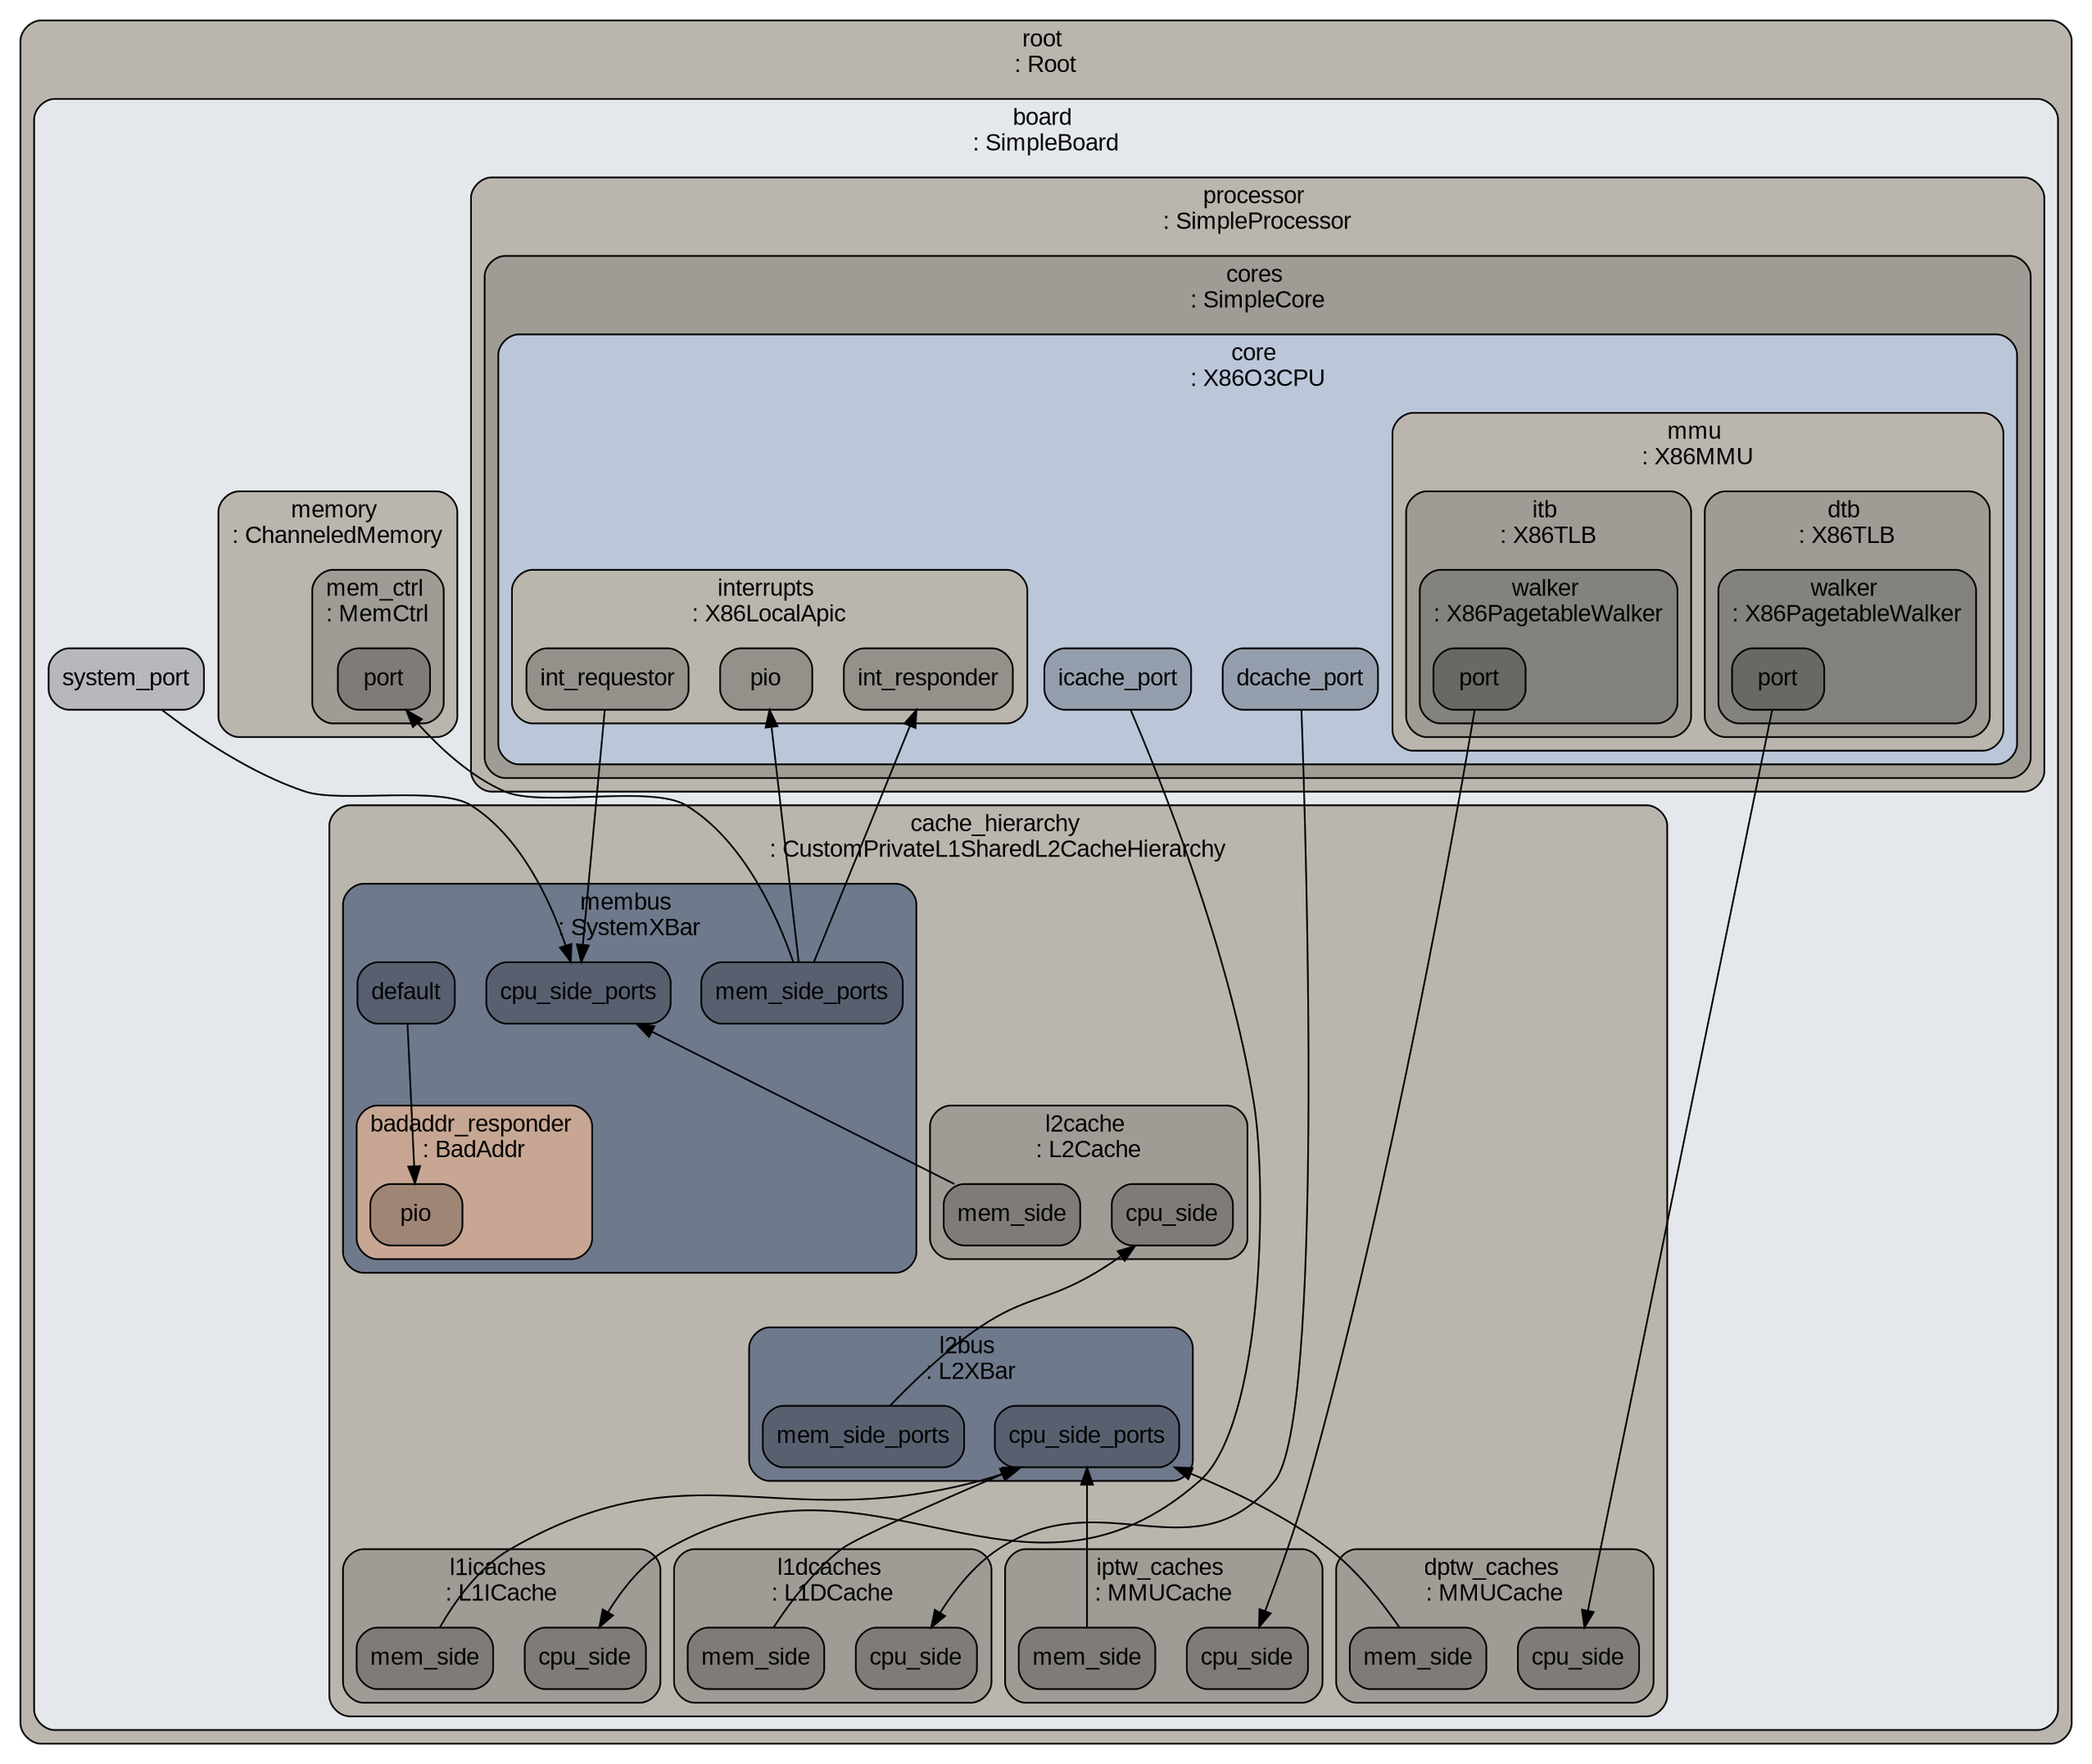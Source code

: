 digraph G {
ranksep=1.3;
subgraph cluster_root {
shape=box;
label="root \n: Root";
tooltip="eventq_index&#61;0&#10;\full_system&#61;false&#10;\sim_quantum&#61;0&#10;\time_sync_enable&#61;false&#10;\time_sync_period&#61;100000000000&#10;\time_sync_spin_threshold&#61;100000000";
style="rounded, filled";
color="#000000";
fillcolor="#bab6ae";
fontname=Arial;
fontsize=14;
fontcolor="#000000";
subgraph cluster_board {
shape=box;
label="board \n: SimpleBoard";
tooltip="auto_unlink_shared_backstore&#61;false&#10;\cache_line_size&#61;64&#10;\eventq_index&#61;0&#10;\exit_on_work_items&#61;true&#10;\init_param&#61;0&#10;\m5ops_base&#61;0&#10;\mem_mode&#61;timing&#10;\mem_ranges&#61;0:4294967296&#10;\memories&#61;board.memory.mem_ctrl.dram&#10;\mmap_using_noreserve&#61;false&#10;\multi_thread&#61;false&#10;\num_work_ids&#61;16&#10;\readfile&#61;&#10;\redirect_paths&#61;&#10;\shadow_rom_ranges&#61;&#10;\shared_backstore&#61;&#10;\symbolfile&#61;&#10;\thermal_components&#61;&#10;\thermal_model&#61;Null&#10;\work_begin_ckpt_count&#61;0&#10;\work_begin_cpu_id_exit&#61;-1&#10;\work_begin_exit_count&#61;0&#10;\work_cpus_ckpt_count&#61;0&#10;\work_end_ckpt_count&#61;0&#10;\work_end_exit_count&#61;0&#10;\work_item_id&#61;-1&#10;\workload&#61;board.workload";
style="rounded, filled";
color="#000000";
fillcolor="#e4e7eb";
fontname=Arial;
fontsize=14;
fontcolor="#000000";
board_system_port [shape=box, label="system_port", style="rounded, filled", color="#000000", fillcolor="#b6b8bc", fontname=Arial, fontsize=14, fontcolor="#000000"];
subgraph cluster_board_dvfs_handler {
shape=box;
label="dvfs_handler \n: DVFSHandler";
tooltip="domains&#61;&#10;\enable&#61;false&#10;\eventq_index&#61;0&#10;\sys_clk_domain&#61;board.clk_domain&#10;\transition_latency&#61;100000000";
style="rounded, filled";
color="#000000";
fillcolor="#bab6ae";
fontname=Arial;
fontsize=14;
fontcolor="#000000";
}
subgraph cluster_board_clk_domain {
shape=box;
label="clk_domain \n: SrcClockDomain";
tooltip="clock&#61;313&#10;\domain_id&#61;-1&#10;\eventq_index&#61;0&#10;\init_perf_level&#61;0&#10;\voltage_domain&#61;board.clk_domain.voltage_domain";
style="rounded, filled";
color="#000000";
fillcolor="#bab6ae";
fontname=Arial;
fontsize=14;
fontcolor="#000000";
subgraph cluster_board_clk_domain_voltage_domain {
shape=box;
label="voltage_domain \n: VoltageDomain";
tooltip="eventq_index&#61;0&#10;\voltage&#61;1.0";
style="rounded, filled";
color="#000000";
fillcolor="#9f9c95";
fontname=Arial;
fontsize=14;
fontcolor="#000000";
}
}
subgraph cluster_board_processor {
shape=box;
label="processor \n: SimpleProcessor";
tooltip="eventq_index&#61;0&#10;\thermal_domain&#61;Null";
style="rounded, filled";
color="#000000";
fillcolor="#bab6ae";
fontname=Arial;
fontsize=14;
fontcolor="#000000";
subgraph cluster_board_processor_cores {
shape=box;
label="cores \n: SimpleCore";
tooltip="eventq_index&#61;0&#10;\thermal_domain&#61;Null";
style="rounded, filled";
color="#000000";
fillcolor="#9f9c95";
fontname=Arial;
fontsize=14;
fontcolor="#000000";
subgraph cluster_board_processor_cores_core {
shape=box;
label="core \n: X86O3CPU";
tooltip="LFSTSize&#61;1024&#10;\LQEntries&#61;32&#10;\LSQCheckLoads&#61;true&#10;\LSQDepCheckShift&#61;4&#10;\SQEntries&#61;32&#10;\SSITSize&#61;1024&#10;\activity&#61;0&#10;\backComSize&#61;5&#10;\branchPred&#61;board.processor.cores.core.branchPred&#10;\cacheLoadPorts&#61;200&#10;\cacheStorePorts&#61;200&#10;\checker&#61;Null&#10;\clk_domain&#61;board.clk_domain&#10;\commitToDecodeDelay&#61;1&#10;\commitToFetchDelay&#61;1&#10;\commitToIEWDelay&#61;1&#10;\commitToRenameDelay&#61;1&#10;\commitWidth&#61;4&#10;\cpu_id&#61;0&#10;\decodeToFetchDelay&#61;1&#10;\decodeToRenameDelay&#61;1&#10;\decodeWidth&#61;4&#10;\decoder&#61;board.processor.cores.core.decoder&#10;\dispatchWidth&#61;8&#10;\do_checkpoint_insts&#61;true&#10;\do_statistics_insts&#61;true&#10;\eventq_index&#61;0&#10;\fetchBufferSize&#61;64&#10;\fetchQueueSize&#61;32&#10;\fetchToDecodeDelay&#61;1&#10;\fetchTrapLatency&#61;1&#10;\fetchWidth&#61;4&#10;\forwardComSize&#61;5&#10;\fuPool&#61;board.processor.cores.core.fuPool&#10;\function_trace&#61;false&#10;\function_trace_start&#61;0&#10;\iewToCommitDelay&#61;1&#10;\iewToDecodeDelay&#61;1&#10;\iewToFetchDelay&#61;1&#10;\iewToRenameDelay&#61;1&#10;\interrupts&#61;board.processor.cores.core.interrupts&#10;\isa&#61;board.processor.cores.core.isa&#10;\issueToExecuteDelay&#61;1&#10;\issueWidth&#61;4&#10;\max_insts_all_threads&#61;0&#10;\max_insts_any_thread&#61;0&#10;\mmu&#61;board.processor.cores.core.mmu&#10;\needsTSO&#61;true&#10;\numIQEntries&#61;64&#10;\numPhysCCRegs&#61;1280&#10;\numPhysFloatRegs&#61;256&#10;\numPhysIntRegs&#61;256&#10;\numPhysMatRegs&#61;2&#10;\numPhysVecPredRegs&#61;32&#10;\numPhysVecRegs&#61;256&#10;\numROBEntries&#61;192&#10;\numRobs&#61;1&#10;\numThreads&#61;1&#10;\power_gating_on_idle&#61;false&#10;\power_model&#61;&#10;\power_state&#61;board.processor.cores.core.power_state&#10;\progress_interval&#61;0&#10;\pwr_gating_latency&#61;300&#10;\renameToDecodeDelay&#61;1&#10;\renameToFetchDelay&#61;1&#10;\renameToIEWDelay&#61;2&#10;\renameToROBDelay&#61;1&#10;\renameWidth&#61;4&#10;\simpoint_start_insts&#61;&#10;\smtCommitPolicy&#61;RoundRobin&#10;\smtFetchPolicy&#61;RoundRobin&#10;\smtIQPolicy&#61;Partitioned&#10;\smtIQThreshold&#61;100&#10;\smtLSQPolicy&#61;Partitioned&#10;\smtLSQThreshold&#61;100&#10;\smtNumFetchingThreads&#61;1&#10;\smtROBPolicy&#61;Partitioned&#10;\smtROBThreshold&#61;100&#10;\socket_id&#61;0&#10;\squashWidth&#61;8&#10;\store_set_clear_period&#61;250000&#10;\switched_out&#61;false&#10;\syscallRetryLatency&#61;10000&#10;\system&#61;board&#10;\tracer&#61;board.processor.cores.core.tracer&#10;\trapLatency&#61;13&#10;\wbWidth&#61;4&#10;\workload&#61;board.processor.cores.core.workload";
style="rounded, filled";
color="#000000";
fillcolor="#bbc6d9";
fontname=Arial;
fontsize=14;
fontcolor="#000000";
board_processor_cores_core_icache_port [shape=box, label="icache_port", style="rounded, filled", color="#000000", fillcolor="#959ead", fontname=Arial, fontsize=14, fontcolor="#000000"];
board_processor_cores_core_dcache_port [shape=box, label="dcache_port", style="rounded, filled", color="#000000", fillcolor="#959ead", fontname=Arial, fontsize=14, fontcolor="#000000"];
subgraph cluster_board_processor_cores_core_mmu {
shape=box;
label="mmu \n: X86MMU";
tooltip="dtb&#61;board.processor.cores.core.mmu.dtb&#10;\eventq_index&#61;0&#10;\itb&#61;board.processor.cores.core.mmu.itb";
style="rounded, filled";
color="#000000";
fillcolor="#bab6ae";
fontname=Arial;
fontsize=14;
fontcolor="#000000";
subgraph cluster_board_processor_cores_core_mmu_itb {
shape=box;
label="itb \n: X86TLB";
tooltip="entry_type&#61;instruction&#10;\eventq_index&#61;0&#10;\next_level&#61;Null&#10;\size&#61;64&#10;\system&#61;board&#10;\walker&#61;board.processor.cores.core.mmu.itb.walker";
style="rounded, filled";
color="#000000";
fillcolor="#9f9c95";
fontname=Arial;
fontsize=14;
fontcolor="#000000";
subgraph cluster_board_processor_cores_core_mmu_itb_walker {
shape=box;
label="walker \n: X86PagetableWalker";
tooltip="clk_domain&#61;board.clk_domain&#10;\eventq_index&#61;0&#10;\num_squash_per_cycle&#61;4&#10;\power_model&#61;&#10;\power_state&#61;board.processor.cores.core.mmu.itb.walker.power_state&#10;\system&#61;board";
style="rounded, filled";
color="#000000";
fillcolor="#84827c";
fontname=Arial;
fontsize=14;
fontcolor="#000000";
board_processor_cores_core_mmu_itb_walker_port [shape=box, label=port, style="rounded, filled", color="#000000", fillcolor="#6a6863", fontname=Arial, fontsize=14, fontcolor="#000000"];
subgraph cluster_board_processor_cores_core_mmu_itb_walker_power_state {
shape=box;
label="power_state \n: PowerState";
tooltip="clk_gate_bins&#61;20&#10;\clk_gate_max&#61;1000000000000&#10;\clk_gate_min&#61;1000&#10;\default_state&#61;UNDEFINED&#10;\eventq_index&#61;0&#10;\leaders&#61;&#10;\possible_states&#61;";
style="rounded, filled";
color="#000000";
fillcolor="#6a6863";
fontname=Arial;
fontsize=14;
fontcolor="#000000";
}
}
}
subgraph cluster_board_processor_cores_core_mmu_dtb {
shape=box;
label="dtb \n: X86TLB";
tooltip="entry_type&#61;data&#10;\eventq_index&#61;0&#10;\next_level&#61;Null&#10;\size&#61;64&#10;\system&#61;board&#10;\walker&#61;board.processor.cores.core.mmu.dtb.walker";
style="rounded, filled";
color="#000000";
fillcolor="#9f9c95";
fontname=Arial;
fontsize=14;
fontcolor="#000000";
subgraph cluster_board_processor_cores_core_mmu_dtb_walker {
shape=box;
label="walker \n: X86PagetableWalker";
tooltip="clk_domain&#61;board.clk_domain&#10;\eventq_index&#61;0&#10;\num_squash_per_cycle&#61;4&#10;\power_model&#61;&#10;\power_state&#61;board.processor.cores.core.mmu.dtb.walker.power_state&#10;\system&#61;board";
style="rounded, filled";
color="#000000";
fillcolor="#84827c";
fontname=Arial;
fontsize=14;
fontcolor="#000000";
board_processor_cores_core_mmu_dtb_walker_port [shape=box, label=port, style="rounded, filled", color="#000000", fillcolor="#6a6863", fontname=Arial, fontsize=14, fontcolor="#000000"];
subgraph cluster_board_processor_cores_core_mmu_dtb_walker_power_state {
shape=box;
label="power_state \n: PowerState";
tooltip="clk_gate_bins&#61;20&#10;\clk_gate_max&#61;1000000000000&#10;\clk_gate_min&#61;1000&#10;\default_state&#61;UNDEFINED&#10;\eventq_index&#61;0&#10;\leaders&#61;&#10;\possible_states&#61;";
style="rounded, filled";
color="#000000";
fillcolor="#6a6863";
fontname=Arial;
fontsize=14;
fontcolor="#000000";
}
}
}
}
subgraph cluster_board_processor_cores_core_fuPool {
shape=box;
label="fuPool \n: DefaultX86FUPool";
tooltip="FUList&#61;board.processor.cores.core.fuPool.FUList0 board.processor.cores.core.fuPool.FUList1 board.processor.cores.core.fuPool.FUList2 board.processor.cores.core.fuPool.FUList3 board.processor.cores.core.fuPool.FUList4 board.processor.cores.core.fuPool.FUList5 board.processor.cores.core.fuPool.FUList6 board.processor.cores.core.fuPool.FUList7 board.processor.cores.core.fuPool.FUList8 board.processor.cores.core.fuPool.FUList9&#10;\eventq_index&#61;0";
style="rounded, filled";
color="#000000";
fillcolor="#bab6ae";
fontname=Arial;
fontsize=14;
fontcolor="#000000";
subgraph cluster_board_processor_cores_core_fuPool_FUList0 {
shape=box;
label="FUList0 \n: IntALU";
tooltip="count&#61;6&#10;\eventq_index&#61;0&#10;\opList&#61;board.processor.cores.core.fuPool.FUList0.opList";
style="rounded, filled";
color="#000000";
fillcolor="#9f9c95";
fontname=Arial;
fontsize=14;
fontcolor="#000000";
subgraph cluster_board_processor_cores_core_fuPool_FUList0_opList {
shape=box;
label="opList \n: OpDesc";
tooltip="eventq_index&#61;0&#10;\opClass&#61;IntAlu&#10;\opLat&#61;1&#10;\pipelined&#61;true";
style="rounded, filled";
color="#000000";
fillcolor="#84827c";
fontname=Arial;
fontsize=14;
fontcolor="#000000";
}
}
subgraph cluster_board_processor_cores_core_fuPool_FUList1 {
shape=box;
label="FUList1 \n: X86IntMultDiv";
tooltip="count&#61;2&#10;\eventq_index&#61;0&#10;\opList&#61;board.processor.cores.core.fuPool.FUList1.opList0 board.processor.cores.core.fuPool.FUList1.opList1";
style="rounded, filled";
color="#000000";
fillcolor="#9f9c95";
fontname=Arial;
fontsize=14;
fontcolor="#000000";
subgraph cluster_board_processor_cores_core_fuPool_FUList1_opList0 {
shape=box;
label="opList0 \n: OpDesc";
tooltip="eventq_index&#61;0&#10;\opClass&#61;IntMult&#10;\opLat&#61;3&#10;\pipelined&#61;true";
style="rounded, filled";
color="#000000";
fillcolor="#84827c";
fontname=Arial;
fontsize=14;
fontcolor="#000000";
}
subgraph cluster_board_processor_cores_core_fuPool_FUList1_opList1 {
shape=box;
label="opList1 \n: OpDesc";
tooltip="eventq_index&#61;0&#10;\opClass&#61;IntDiv&#10;\opLat&#61;1&#10;\pipelined&#61;false";
style="rounded, filled";
color="#000000";
fillcolor="#84827c";
fontname=Arial;
fontsize=14;
fontcolor="#000000";
}
}
subgraph cluster_board_processor_cores_core_fuPool_FUList2 {
shape=box;
label="FUList2 \n: FP_ALU";
tooltip="count&#61;4&#10;\eventq_index&#61;0&#10;\opList&#61;board.processor.cores.core.fuPool.FUList2.opList0 board.processor.cores.core.fuPool.FUList2.opList1 board.processor.cores.core.fuPool.FUList2.opList2";
style="rounded, filled";
color="#000000";
fillcolor="#9f9c95";
fontname=Arial;
fontsize=14;
fontcolor="#000000";
subgraph cluster_board_processor_cores_core_fuPool_FUList2_opList0 {
shape=box;
label="opList0 \n: OpDesc";
tooltip="eventq_index&#61;0&#10;\opClass&#61;FloatAdd&#10;\opLat&#61;2&#10;\pipelined&#61;true";
style="rounded, filled";
color="#000000";
fillcolor="#84827c";
fontname=Arial;
fontsize=14;
fontcolor="#000000";
}
subgraph cluster_board_processor_cores_core_fuPool_FUList2_opList1 {
shape=box;
label="opList1 \n: OpDesc";
tooltip="eventq_index&#61;0&#10;\opClass&#61;FloatCmp&#10;\opLat&#61;2&#10;\pipelined&#61;true";
style="rounded, filled";
color="#000000";
fillcolor="#84827c";
fontname=Arial;
fontsize=14;
fontcolor="#000000";
}
subgraph cluster_board_processor_cores_core_fuPool_FUList2_opList2 {
shape=box;
label="opList2 \n: OpDesc";
tooltip="eventq_index&#61;0&#10;\opClass&#61;FloatCvt&#10;\opLat&#61;2&#10;\pipelined&#61;true";
style="rounded, filled";
color="#000000";
fillcolor="#84827c";
fontname=Arial;
fontsize=14;
fontcolor="#000000";
}
}
subgraph cluster_board_processor_cores_core_fuPool_FUList3 {
shape=box;
label="FUList3 \n: FP_MultDiv";
tooltip="count&#61;2&#10;\eventq_index&#61;0&#10;\opList&#61;board.processor.cores.core.fuPool.FUList3.opList0 board.processor.cores.core.fuPool.FUList3.opList1 board.processor.cores.core.fuPool.FUList3.opList2 board.processor.cores.core.fuPool.FUList3.opList3 board.processor.cores.core.fuPool.FUList3.opList4";
style="rounded, filled";
color="#000000";
fillcolor="#9f9c95";
fontname=Arial;
fontsize=14;
fontcolor="#000000";
subgraph cluster_board_processor_cores_core_fuPool_FUList3_opList0 {
shape=box;
label="opList0 \n: OpDesc";
tooltip="eventq_index&#61;0&#10;\opClass&#61;FloatMult&#10;\opLat&#61;4&#10;\pipelined&#61;true";
style="rounded, filled";
color="#000000";
fillcolor="#84827c";
fontname=Arial;
fontsize=14;
fontcolor="#000000";
}
subgraph cluster_board_processor_cores_core_fuPool_FUList3_opList1 {
shape=box;
label="opList1 \n: OpDesc";
tooltip="eventq_index&#61;0&#10;\opClass&#61;FloatMultAcc&#10;\opLat&#61;5&#10;\pipelined&#61;true";
style="rounded, filled";
color="#000000";
fillcolor="#84827c";
fontname=Arial;
fontsize=14;
fontcolor="#000000";
}
subgraph cluster_board_processor_cores_core_fuPool_FUList3_opList2 {
shape=box;
label="opList2 \n: OpDesc";
tooltip="eventq_index&#61;0&#10;\opClass&#61;FloatMisc&#10;\opLat&#61;3&#10;\pipelined&#61;true";
style="rounded, filled";
color="#000000";
fillcolor="#84827c";
fontname=Arial;
fontsize=14;
fontcolor="#000000";
}
subgraph cluster_board_processor_cores_core_fuPool_FUList3_opList3 {
shape=box;
label="opList3 \n: OpDesc";
tooltip="eventq_index&#61;0&#10;\opClass&#61;FloatDiv&#10;\opLat&#61;12&#10;\pipelined&#61;false";
style="rounded, filled";
color="#000000";
fillcolor="#84827c";
fontname=Arial;
fontsize=14;
fontcolor="#000000";
}
subgraph cluster_board_processor_cores_core_fuPool_FUList3_opList4 {
shape=box;
label="opList4 \n: OpDesc";
tooltip="eventq_index&#61;0&#10;\opClass&#61;FloatSqrt&#10;\opLat&#61;24&#10;\pipelined&#61;false";
style="rounded, filled";
color="#000000";
fillcolor="#84827c";
fontname=Arial;
fontsize=14;
fontcolor="#000000";
}
}
subgraph cluster_board_processor_cores_core_fuPool_FUList4 {
shape=box;
label="FUList4 \n: ReadPort";
tooltip="count&#61;0&#10;\eventq_index&#61;0&#10;\opList&#61;board.processor.cores.core.fuPool.FUList4.opList0 board.processor.cores.core.fuPool.FUList4.opList1";
style="rounded, filled";
color="#000000";
fillcolor="#9f9c95";
fontname=Arial;
fontsize=14;
fontcolor="#000000";
subgraph cluster_board_processor_cores_core_fuPool_FUList4_opList0 {
shape=box;
label="opList0 \n: OpDesc";
tooltip="eventq_index&#61;0&#10;\opClass&#61;MemRead&#10;\opLat&#61;1&#10;\pipelined&#61;true";
style="rounded, filled";
color="#000000";
fillcolor="#84827c";
fontname=Arial;
fontsize=14;
fontcolor="#000000";
}
subgraph cluster_board_processor_cores_core_fuPool_FUList4_opList1 {
shape=box;
label="opList1 \n: OpDesc";
tooltip="eventq_index&#61;0&#10;\opClass&#61;FloatMemRead&#10;\opLat&#61;1&#10;\pipelined&#61;true";
style="rounded, filled";
color="#000000";
fillcolor="#84827c";
fontname=Arial;
fontsize=14;
fontcolor="#000000";
}
}
subgraph cluster_board_processor_cores_core_fuPool_FUList5 {
shape=box;
label="FUList5 \n: SIMD_Unit";
tooltip="count&#61;4&#10;\eventq_index&#61;0&#10;\opList&#61;board.processor.cores.core.fuPool.FUList5.opList00 board.processor.cores.core.fuPool.FUList5.opList01 board.processor.cores.core.fuPool.FUList5.opList02 board.processor.cores.core.fuPool.FUList5.opList03 board.processor.cores.core.fuPool.FUList5.opList04 board.processor.cores.core.fuPool.FUList5.opList05 board.processor.cores.core.fuPool.FUList5.opList06 board.processor.cores.core.fuPool.FUList5.opList07 board.processor.cores.core.fuPool.FUList5.opList08 board.processor.cores.core.fuPool.FUList5.opList09 board.processor.cores.core.fuPool.FUList5.opList10 board.processor.cores.core.fuPool.FUList5.opList11 board.processor.cores.core.fuPool.FUList5.opList12 board.processor.cores.core.fuPool.FUList5.opList13 board.processor.cores.core.fuPool.FUList5.opList14 board.processor.cores.core.fuPool.FUList5.opList15 board.processor.cores.core.fuPool.FUList5.opList16 board.processor.cores.core.fuPool.FUList5.opList17 board.processor.cores.core.fuPool.FUList5.opList18 board.processor.cores.core.fuPool.FUList5.opList19 board.processor.cores.core.fuPool.FUList5.opList20 board.processor.cores.core.fuPool.FUList5.opList21 board.processor.cores.core.fuPool.FUList5.opList22 board.processor.cores.core.fuPool.FUList5.opList23 board.processor.cores.core.fuPool.FUList5.opList24 board.processor.cores.core.fuPool.FUList5.opList25 board.processor.cores.core.fuPool.FUList5.opList26 board.processor.cores.core.fuPool.FUList5.opList27";
style="rounded, filled";
color="#000000";
fillcolor="#9f9c95";
fontname=Arial;
fontsize=14;
fontcolor="#000000";
subgraph cluster_board_processor_cores_core_fuPool_FUList5_opList00 {
shape=box;
label="opList00 \n: OpDesc";
tooltip="eventq_index&#61;0&#10;\opClass&#61;SimdAdd&#10;\opLat&#61;1&#10;\pipelined&#61;true";
style="rounded, filled";
color="#000000";
fillcolor="#84827c";
fontname=Arial;
fontsize=14;
fontcolor="#000000";
}
subgraph cluster_board_processor_cores_core_fuPool_FUList5_opList01 {
shape=box;
label="opList01 \n: OpDesc";
tooltip="eventq_index&#61;0&#10;\opClass&#61;SimdAddAcc&#10;\opLat&#61;1&#10;\pipelined&#61;true";
style="rounded, filled";
color="#000000";
fillcolor="#84827c";
fontname=Arial;
fontsize=14;
fontcolor="#000000";
}
subgraph cluster_board_processor_cores_core_fuPool_FUList5_opList02 {
shape=box;
label="opList02 \n: OpDesc";
tooltip="eventq_index&#61;0&#10;\opClass&#61;SimdAlu&#10;\opLat&#61;1&#10;\pipelined&#61;true";
style="rounded, filled";
color="#000000";
fillcolor="#84827c";
fontname=Arial;
fontsize=14;
fontcolor="#000000";
}
subgraph cluster_board_processor_cores_core_fuPool_FUList5_opList03 {
shape=box;
label="opList03 \n: OpDesc";
tooltip="eventq_index&#61;0&#10;\opClass&#61;SimdCmp&#10;\opLat&#61;1&#10;\pipelined&#61;true";
style="rounded, filled";
color="#000000";
fillcolor="#84827c";
fontname=Arial;
fontsize=14;
fontcolor="#000000";
}
subgraph cluster_board_processor_cores_core_fuPool_FUList5_opList04 {
shape=box;
label="opList04 \n: OpDesc";
tooltip="eventq_index&#61;0&#10;\opClass&#61;SimdCvt&#10;\opLat&#61;1&#10;\pipelined&#61;true";
style="rounded, filled";
color="#000000";
fillcolor="#84827c";
fontname=Arial;
fontsize=14;
fontcolor="#000000";
}
subgraph cluster_board_processor_cores_core_fuPool_FUList5_opList05 {
shape=box;
label="opList05 \n: OpDesc";
tooltip="eventq_index&#61;0&#10;\opClass&#61;SimdMisc&#10;\opLat&#61;1&#10;\pipelined&#61;true";
style="rounded, filled";
color="#000000";
fillcolor="#84827c";
fontname=Arial;
fontsize=14;
fontcolor="#000000";
}
subgraph cluster_board_processor_cores_core_fuPool_FUList5_opList06 {
shape=box;
label="opList06 \n: OpDesc";
tooltip="eventq_index&#61;0&#10;\opClass&#61;SimdMult&#10;\opLat&#61;1&#10;\pipelined&#61;true";
style="rounded, filled";
color="#000000";
fillcolor="#84827c";
fontname=Arial;
fontsize=14;
fontcolor="#000000";
}
subgraph cluster_board_processor_cores_core_fuPool_FUList5_opList07 {
shape=box;
label="opList07 \n: OpDesc";
tooltip="eventq_index&#61;0&#10;\opClass&#61;SimdMultAcc&#10;\opLat&#61;1&#10;\pipelined&#61;true";
style="rounded, filled";
color="#000000";
fillcolor="#84827c";
fontname=Arial;
fontsize=14;
fontcolor="#000000";
}
subgraph cluster_board_processor_cores_core_fuPool_FUList5_opList08 {
shape=box;
label="opList08 \n: OpDesc";
tooltip="eventq_index&#61;0&#10;\opClass&#61;SimdMatMultAcc&#10;\opLat&#61;1&#10;\pipelined&#61;true";
style="rounded, filled";
color="#000000";
fillcolor="#84827c";
fontname=Arial;
fontsize=14;
fontcolor="#000000";
}
subgraph cluster_board_processor_cores_core_fuPool_FUList5_opList09 {
shape=box;
label="opList09 \n: OpDesc";
tooltip="eventq_index&#61;0&#10;\opClass&#61;SimdShift&#10;\opLat&#61;1&#10;\pipelined&#61;true";
style="rounded, filled";
color="#000000";
fillcolor="#84827c";
fontname=Arial;
fontsize=14;
fontcolor="#000000";
}
subgraph cluster_board_processor_cores_core_fuPool_FUList5_opList10 {
shape=box;
label="opList10 \n: OpDesc";
tooltip="eventq_index&#61;0&#10;\opClass&#61;SimdShiftAcc&#10;\opLat&#61;1&#10;\pipelined&#61;true";
style="rounded, filled";
color="#000000";
fillcolor="#84827c";
fontname=Arial;
fontsize=14;
fontcolor="#000000";
}
subgraph cluster_board_processor_cores_core_fuPool_FUList5_opList11 {
shape=box;
label="opList11 \n: OpDesc";
tooltip="eventq_index&#61;0&#10;\opClass&#61;SimdDiv&#10;\opLat&#61;1&#10;\pipelined&#61;true";
style="rounded, filled";
color="#000000";
fillcolor="#84827c";
fontname=Arial;
fontsize=14;
fontcolor="#000000";
}
subgraph cluster_board_processor_cores_core_fuPool_FUList5_opList12 {
shape=box;
label="opList12 \n: OpDesc";
tooltip="eventq_index&#61;0&#10;\opClass&#61;SimdSqrt&#10;\opLat&#61;1&#10;\pipelined&#61;true";
style="rounded, filled";
color="#000000";
fillcolor="#84827c";
fontname=Arial;
fontsize=14;
fontcolor="#000000";
}
subgraph cluster_board_processor_cores_core_fuPool_FUList5_opList13 {
shape=box;
label="opList13 \n: OpDesc";
tooltip="eventq_index&#61;0&#10;\opClass&#61;SimdFloatAdd&#10;\opLat&#61;1&#10;\pipelined&#61;true";
style="rounded, filled";
color="#000000";
fillcolor="#84827c";
fontname=Arial;
fontsize=14;
fontcolor="#000000";
}
subgraph cluster_board_processor_cores_core_fuPool_FUList5_opList14 {
shape=box;
label="opList14 \n: OpDesc";
tooltip="eventq_index&#61;0&#10;\opClass&#61;SimdFloatAlu&#10;\opLat&#61;1&#10;\pipelined&#61;true";
style="rounded, filled";
color="#000000";
fillcolor="#84827c";
fontname=Arial;
fontsize=14;
fontcolor="#000000";
}
subgraph cluster_board_processor_cores_core_fuPool_FUList5_opList15 {
shape=box;
label="opList15 \n: OpDesc";
tooltip="eventq_index&#61;0&#10;\opClass&#61;SimdFloatCmp&#10;\opLat&#61;1&#10;\pipelined&#61;true";
style="rounded, filled";
color="#000000";
fillcolor="#84827c";
fontname=Arial;
fontsize=14;
fontcolor="#000000";
}
subgraph cluster_board_processor_cores_core_fuPool_FUList5_opList16 {
shape=box;
label="opList16 \n: OpDesc";
tooltip="eventq_index&#61;0&#10;\opClass&#61;SimdFloatCvt&#10;\opLat&#61;1&#10;\pipelined&#61;true";
style="rounded, filled";
color="#000000";
fillcolor="#84827c";
fontname=Arial;
fontsize=14;
fontcolor="#000000";
}
subgraph cluster_board_processor_cores_core_fuPool_FUList5_opList17 {
shape=box;
label="opList17 \n: OpDesc";
tooltip="eventq_index&#61;0&#10;\opClass&#61;SimdFloatDiv&#10;\opLat&#61;1&#10;\pipelined&#61;true";
style="rounded, filled";
color="#000000";
fillcolor="#84827c";
fontname=Arial;
fontsize=14;
fontcolor="#000000";
}
subgraph cluster_board_processor_cores_core_fuPool_FUList5_opList18 {
shape=box;
label="opList18 \n: OpDesc";
tooltip="eventq_index&#61;0&#10;\opClass&#61;SimdFloatMisc&#10;\opLat&#61;1&#10;\pipelined&#61;true";
style="rounded, filled";
color="#000000";
fillcolor="#84827c";
fontname=Arial;
fontsize=14;
fontcolor="#000000";
}
subgraph cluster_board_processor_cores_core_fuPool_FUList5_opList19 {
shape=box;
label="opList19 \n: OpDesc";
tooltip="eventq_index&#61;0&#10;\opClass&#61;SimdFloatMult&#10;\opLat&#61;1&#10;\pipelined&#61;true";
style="rounded, filled";
color="#000000";
fillcolor="#84827c";
fontname=Arial;
fontsize=14;
fontcolor="#000000";
}
subgraph cluster_board_processor_cores_core_fuPool_FUList5_opList20 {
shape=box;
label="opList20 \n: OpDesc";
tooltip="eventq_index&#61;0&#10;\opClass&#61;SimdFloatMultAcc&#10;\opLat&#61;1&#10;\pipelined&#61;true";
style="rounded, filled";
color="#000000";
fillcolor="#84827c";
fontname=Arial;
fontsize=14;
fontcolor="#000000";
}
subgraph cluster_board_processor_cores_core_fuPool_FUList5_opList21 {
shape=box;
label="opList21 \n: OpDesc";
tooltip="eventq_index&#61;0&#10;\opClass&#61;SimdFloatMatMultAcc&#10;\opLat&#61;1&#10;\pipelined&#61;true";
style="rounded, filled";
color="#000000";
fillcolor="#84827c";
fontname=Arial;
fontsize=14;
fontcolor="#000000";
}
subgraph cluster_board_processor_cores_core_fuPool_FUList5_opList22 {
shape=box;
label="opList22 \n: OpDesc";
tooltip="eventq_index&#61;0&#10;\opClass&#61;SimdFloatSqrt&#10;\opLat&#61;1&#10;\pipelined&#61;true";
style="rounded, filled";
color="#000000";
fillcolor="#84827c";
fontname=Arial;
fontsize=14;
fontcolor="#000000";
}
subgraph cluster_board_processor_cores_core_fuPool_FUList5_opList23 {
shape=box;
label="opList23 \n: OpDesc";
tooltip="eventq_index&#61;0&#10;\opClass&#61;SimdReduceAdd&#10;\opLat&#61;1&#10;\pipelined&#61;true";
style="rounded, filled";
color="#000000";
fillcolor="#84827c";
fontname=Arial;
fontsize=14;
fontcolor="#000000";
}
subgraph cluster_board_processor_cores_core_fuPool_FUList5_opList24 {
shape=box;
label="opList24 \n: OpDesc";
tooltip="eventq_index&#61;0&#10;\opClass&#61;SimdReduceAlu&#10;\opLat&#61;1&#10;\pipelined&#61;true";
style="rounded, filled";
color="#000000";
fillcolor="#84827c";
fontname=Arial;
fontsize=14;
fontcolor="#000000";
}
subgraph cluster_board_processor_cores_core_fuPool_FUList5_opList25 {
shape=box;
label="opList25 \n: OpDesc";
tooltip="eventq_index&#61;0&#10;\opClass&#61;SimdReduceCmp&#10;\opLat&#61;1&#10;\pipelined&#61;true";
style="rounded, filled";
color="#000000";
fillcolor="#84827c";
fontname=Arial;
fontsize=14;
fontcolor="#000000";
}
subgraph cluster_board_processor_cores_core_fuPool_FUList5_opList26 {
shape=box;
label="opList26 \n: OpDesc";
tooltip="eventq_index&#61;0&#10;\opClass&#61;SimdFloatReduceAdd&#10;\opLat&#61;1&#10;\pipelined&#61;true";
style="rounded, filled";
color="#000000";
fillcolor="#84827c";
fontname=Arial;
fontsize=14;
fontcolor="#000000";
}
subgraph cluster_board_processor_cores_core_fuPool_FUList5_opList27 {
shape=box;
label="opList27 \n: OpDesc";
tooltip="eventq_index&#61;0&#10;\opClass&#61;SimdFloatReduceCmp&#10;\opLat&#61;1&#10;\pipelined&#61;true";
style="rounded, filled";
color="#000000";
fillcolor="#84827c";
fontname=Arial;
fontsize=14;
fontcolor="#000000";
}
}
subgraph cluster_board_processor_cores_core_fuPool_FUList6 {
shape=box;
label="FUList6 \n: PredALU";
tooltip="count&#61;1&#10;\eventq_index&#61;0&#10;\opList&#61;board.processor.cores.core.fuPool.FUList6.opList";
style="rounded, filled";
color="#000000";
fillcolor="#9f9c95";
fontname=Arial;
fontsize=14;
fontcolor="#000000";
subgraph cluster_board_processor_cores_core_fuPool_FUList6_opList {
shape=box;
label="opList \n: OpDesc";
tooltip="eventq_index&#61;0&#10;\opClass&#61;SimdPredAlu&#10;\opLat&#61;1&#10;\pipelined&#61;true";
style="rounded, filled";
color="#000000";
fillcolor="#84827c";
fontname=Arial;
fontsize=14;
fontcolor="#000000";
}
}
subgraph cluster_board_processor_cores_core_fuPool_FUList7 {
shape=box;
label="FUList7 \n: WritePort";
tooltip="count&#61;0&#10;\eventq_index&#61;0&#10;\opList&#61;board.processor.cores.core.fuPool.FUList7.opList0 board.processor.cores.core.fuPool.FUList7.opList1";
style="rounded, filled";
color="#000000";
fillcolor="#9f9c95";
fontname=Arial;
fontsize=14;
fontcolor="#000000";
subgraph cluster_board_processor_cores_core_fuPool_FUList7_opList0 {
shape=box;
label="opList0 \n: OpDesc";
tooltip="eventq_index&#61;0&#10;\opClass&#61;MemWrite&#10;\opLat&#61;1&#10;\pipelined&#61;true";
style="rounded, filled";
color="#000000";
fillcolor="#84827c";
fontname=Arial;
fontsize=14;
fontcolor="#000000";
}
subgraph cluster_board_processor_cores_core_fuPool_FUList7_opList1 {
shape=box;
label="opList1 \n: OpDesc";
tooltip="eventq_index&#61;0&#10;\opClass&#61;FloatMemWrite&#10;\opLat&#61;1&#10;\pipelined&#61;true";
style="rounded, filled";
color="#000000";
fillcolor="#84827c";
fontname=Arial;
fontsize=14;
fontcolor="#000000";
}
}
subgraph cluster_board_processor_cores_core_fuPool_FUList8 {
shape=box;
label="FUList8 \n: RdWrPort";
tooltip="count&#61;4&#10;\eventq_index&#61;0&#10;\opList&#61;board.processor.cores.core.fuPool.FUList8.opList0 board.processor.cores.core.fuPool.FUList8.opList1 board.processor.cores.core.fuPool.FUList8.opList2 board.processor.cores.core.fuPool.FUList8.opList3";
style="rounded, filled";
color="#000000";
fillcolor="#9f9c95";
fontname=Arial;
fontsize=14;
fontcolor="#000000";
subgraph cluster_board_processor_cores_core_fuPool_FUList8_opList0 {
shape=box;
label="opList0 \n: OpDesc";
tooltip="eventq_index&#61;0&#10;\opClass&#61;MemRead&#10;\opLat&#61;1&#10;\pipelined&#61;true";
style="rounded, filled";
color="#000000";
fillcolor="#84827c";
fontname=Arial;
fontsize=14;
fontcolor="#000000";
}
subgraph cluster_board_processor_cores_core_fuPool_FUList8_opList1 {
shape=box;
label="opList1 \n: OpDesc";
tooltip="eventq_index&#61;0&#10;\opClass&#61;MemWrite&#10;\opLat&#61;1&#10;\pipelined&#61;true";
style="rounded, filled";
color="#000000";
fillcolor="#84827c";
fontname=Arial;
fontsize=14;
fontcolor="#000000";
}
subgraph cluster_board_processor_cores_core_fuPool_FUList8_opList2 {
shape=box;
label="opList2 \n: OpDesc";
tooltip="eventq_index&#61;0&#10;\opClass&#61;FloatMemRead&#10;\opLat&#61;1&#10;\pipelined&#61;true";
style="rounded, filled";
color="#000000";
fillcolor="#84827c";
fontname=Arial;
fontsize=14;
fontcolor="#000000";
}
subgraph cluster_board_processor_cores_core_fuPool_FUList8_opList3 {
shape=box;
label="opList3 \n: OpDesc";
tooltip="eventq_index&#61;0&#10;\opClass&#61;FloatMemWrite&#10;\opLat&#61;1&#10;\pipelined&#61;true";
style="rounded, filled";
color="#000000";
fillcolor="#84827c";
fontname=Arial;
fontsize=14;
fontcolor="#000000";
}
}
subgraph cluster_board_processor_cores_core_fuPool_FUList9 {
shape=box;
label="FUList9 \n: IprPort";
tooltip="count&#61;1&#10;\eventq_index&#61;0&#10;\opList&#61;board.processor.cores.core.fuPool.FUList9.opList";
style="rounded, filled";
color="#000000";
fillcolor="#9f9c95";
fontname=Arial;
fontsize=14;
fontcolor="#000000";
subgraph cluster_board_processor_cores_core_fuPool_FUList9_opList {
shape=box;
label="opList \n: OpDesc";
tooltip="eventq_index&#61;0&#10;\opClass&#61;IprAccess&#10;\opLat&#61;3&#10;\pipelined&#61;false";
style="rounded, filled";
color="#000000";
fillcolor="#84827c";
fontname=Arial;
fontsize=14;
fontcolor="#000000";
}
}
}
subgraph cluster_board_processor_cores_core_tracer {
shape=box;
label="tracer \n: ExeTracer";
tooltip="eventq_index&#61;0";
style="rounded, filled";
color="#000000";
fillcolor="#bab6ae";
fontname=Arial;
fontsize=14;
fontcolor="#000000";
}
subgraph cluster_board_processor_cores_core_power_state {
shape=box;
label="power_state \n: PowerState";
tooltip="clk_gate_bins&#61;20&#10;\clk_gate_max&#61;1000000000000&#10;\clk_gate_min&#61;1000&#10;\default_state&#61;UNDEFINED&#10;\eventq_index&#61;0&#10;\leaders&#61;&#10;\possible_states&#61;ON CLK_GATED OFF";
style="rounded, filled";
color="#000000";
fillcolor="#bab6ae";
fontname=Arial;
fontsize=14;
fontcolor="#000000";
}
subgraph cluster_board_processor_cores_core_isa {
shape=box;
label="isa \n: X86ISA";
tooltip="eventq_index&#61;0&#10;\vendor_string&#61;HygonGenuine";
style="rounded, filled";
color="#000000";
fillcolor="#bab6ae";
fontname=Arial;
fontsize=14;
fontcolor="#000000";
}
subgraph cluster_board_processor_cores_core_decoder {
shape=box;
label="decoder \n: X86Decoder";
tooltip="eventq_index&#61;0&#10;\isa&#61;board.processor.cores.core.isa";
style="rounded, filled";
color="#000000";
fillcolor="#bab6ae";
fontname=Arial;
fontsize=14;
fontcolor="#000000";
}
subgraph cluster_board_processor_cores_core_branchPred {
shape=box;
label="branchPred \n: BiModeBP";
tooltip="BTBEntries&#61;4096&#10;\BTBTagSize&#61;16&#10;\RASSize&#61;16&#10;\choiceCtrBits&#61;2&#10;\choicePredictorSize&#61;8192&#10;\eventq_index&#61;0&#10;\globalCtrBits&#61;2&#10;\globalPredictorSize&#61;8192&#10;\indirectBranchPred&#61;board.processor.cores.core.branchPred.indirectBranchPred&#10;\instShiftAmt&#61;2&#10;\numThreads&#61;1";
style="rounded, filled";
color="#000000";
fillcolor="#bab6ae";
fontname=Arial;
fontsize=14;
fontcolor="#000000";
subgraph cluster_board_processor_cores_core_branchPred_indirectBranchPred {
shape=box;
label="indirectBranchPred \n: SimpleIndirectPredictor";
tooltip="eventq_index&#61;0&#10;\indirectGHRBits&#61;13&#10;\indirectHashGHR&#61;true&#10;\indirectHashTargets&#61;true&#10;\indirectPathLength&#61;3&#10;\indirectSets&#61;256&#10;\indirectTagSize&#61;16&#10;\indirectWays&#61;2&#10;\instShiftAmt&#61;2&#10;\numThreads&#61;1";
style="rounded, filled";
color="#000000";
fillcolor="#9f9c95";
fontname=Arial;
fontsize=14;
fontcolor="#000000";
}
}
subgraph cluster_board_processor_cores_core_workload {
shape=box;
label="workload \n: Process";
tooltip="cmd&#61;./bin/compute 1048576&#10;\cwd&#61;/data&#10;\drivers&#61;&#10;\egid&#61;100&#10;\env&#61;&#10;\errout&#61;cerr&#10;\euid&#61;100&#10;\eventq_index&#61;0&#10;\executable&#61;./bin/compute&#10;\gid&#61;100&#10;\input&#61;cin&#10;\kvmInSE&#61;false&#10;\maxStackSize&#61;67108864&#10;\output&#61;cout&#10;\pgid&#61;100&#10;\pid&#61;100&#10;\ppid&#61;0&#10;\release&#61;5.1.0&#10;\simpoint&#61;0&#10;\system&#61;board&#10;\uid&#61;100&#10;\useArchPT&#61;false";
style="rounded, filled";
color="#000000";
fillcolor="#bab6ae";
fontname=Arial;
fontsize=14;
fontcolor="#000000";
}
subgraph cluster_board_processor_cores_core_interrupts {
shape=box;
label="interrupts \n: X86LocalApic";
tooltip="clk_domain&#61;board.processor.cores.core.interrupts.clk_domain&#10;\eventq_index&#61;0&#10;\int_latency&#61;1000&#10;\pio_latency&#61;100000&#10;\system&#61;board";
style="rounded, filled";
color="#000000";
fillcolor="#bab6ae";
fontname=Arial;
fontsize=14;
fontcolor="#000000";
board_processor_cores_core_interrupts_int_requestor [shape=box, label="int_requestor", style="rounded, filled", color="#000000", fillcolor="#94918b", fontname=Arial, fontsize=14, fontcolor="#000000"];
board_processor_cores_core_interrupts_int_responder [shape=box, label="int_responder", style="rounded, filled", color="#000000", fillcolor="#94918b", fontname=Arial, fontsize=14, fontcolor="#000000"];
board_processor_cores_core_interrupts_pio [shape=box, label=pio, style="rounded, filled", color="#000000", fillcolor="#94918b", fontname=Arial, fontsize=14, fontcolor="#000000"];
subgraph cluster_board_processor_cores_core_interrupts_clk_domain {
shape=box;
label="clk_domain \n: DerivedClockDomain";
tooltip="clk_divider&#61;16&#10;\clk_domain&#61;board.clk_domain&#10;\eventq_index&#61;0";
style="rounded, filled";
color="#000000";
fillcolor="#9f9c95";
fontname=Arial;
fontsize=14;
fontcolor="#000000";
}
}
}
}
}
subgraph cluster_board_memory {
shape=box;
label="memory \n: ChanneledMemory";
tooltip="eventq_index&#61;0&#10;\thermal_domain&#61;Null";
style="rounded, filled";
color="#000000";
fillcolor="#bab6ae";
fontname=Arial;
fontsize=14;
fontcolor="#000000";
subgraph cluster_board_memory_mem_ctrl {
shape=box;
label="mem_ctrl \n: MemCtrl";
tooltip="clk_domain&#61;board.clk_domain&#10;\command_window&#61;10000&#10;\disable_sanity_check&#61;false&#10;\dram&#61;board.memory.mem_ctrl.dram&#10;\eventq_index&#61;0&#10;\mem_sched_policy&#61;frfcfs&#10;\min_reads_per_switch&#61;16&#10;\min_writes_per_switch&#61;16&#10;\power_model&#61;&#10;\power_state&#61;board.memory.mem_ctrl.power_state&#10;\qos_policy&#61;Null&#10;\qos_priorities&#61;1&#10;\qos_priority_escalation&#61;false&#10;\qos_q_policy&#61;fifo&#10;\qos_requestors&#61;               &#10;\qos_syncro_scheduler&#61;false&#10;\qos_turnaround_policy&#61;Null&#10;\static_backend_latency&#61;10000&#10;\static_frontend_latency&#61;10000&#10;\system&#61;board&#10;\write_high_thresh_perc&#61;85&#10;\write_low_thresh_perc&#61;50";
style="rounded, filled";
color="#000000";
fillcolor="#9f9c95";
fontname=Arial;
fontsize=14;
fontcolor="#000000";
board_memory_mem_ctrl_port [shape=box, label=port, style="rounded, filled", color="#000000", fillcolor="#7f7c77", fontname=Arial, fontsize=14, fontcolor="#000000"];
subgraph cluster_board_memory_mem_ctrl_power_state {
shape=box;
label="power_state \n: PowerState";
tooltip="clk_gate_bins&#61;20&#10;\clk_gate_max&#61;1000000000000&#10;\clk_gate_min&#61;1000&#10;\default_state&#61;UNDEFINED&#10;\eventq_index&#61;0&#10;\leaders&#61;&#10;\possible_states&#61;";
style="rounded, filled";
color="#000000";
fillcolor="#84827c";
fontname=Arial;
fontsize=14;
fontcolor="#000000";
}
subgraph cluster_board_memory_mem_ctrl_dram {
shape=box;
label="dram \n: DDR3_1600_8x8";
tooltip="IDD0&#61;0.055&#10;\IDD02&#61;0.0&#10;\IDD2N&#61;0.032&#10;\IDD2N2&#61;0.0&#10;\IDD2P0&#61;0.0&#10;\IDD2P02&#61;0.0&#10;\IDD2P1&#61;0.032&#10;\IDD2P12&#61;0.0&#10;\IDD3N&#61;0.038&#10;\IDD3N2&#61;0.0&#10;\IDD3P0&#61;0.0&#10;\IDD3P02&#61;0.0&#10;\IDD3P1&#61;0.038&#10;\IDD3P12&#61;0.0&#10;\IDD4R&#61;0.157&#10;\IDD4R2&#61;0.0&#10;\IDD4W&#61;0.125&#10;\IDD4W2&#61;0.0&#10;\IDD5&#61;0.23500000000000001&#10;\IDD52&#61;0.0&#10;\IDD6&#61;0.02&#10;\IDD62&#61;0.0&#10;\VDD&#61;1.5&#10;\VDD2&#61;0.0&#10;\activation_limit&#61;4&#10;\addr_mapping&#61;RoRaBaCoCh&#10;\bank_groups_per_rank&#61;0&#10;\banks_per_rank&#61;8&#10;\beats_per_clock&#61;2&#10;\burst_length&#61;8&#10;\clk_domain&#61;board.clk_domain&#10;\conf_table_reported&#61;true&#10;\data_clock_sync&#61;false&#10;\device_bus_width&#61;8&#10;\device_rowbuffer_size&#61;1024&#10;\device_size&#61;536870912&#10;\devices_per_rank&#61;8&#10;\dll&#61;true&#10;\enable_dram_powerdown&#61;false&#10;\eventq_index&#61;0&#10;\image_file&#61;&#10;\in_addr_map&#61;true&#10;\kvm_map&#61;true&#10;\max_accesses_per_row&#61;16&#10;\null&#61;false&#10;\page_policy&#61;open_adaptive&#10;\power_model&#61;&#10;\power_state&#61;board.memory.mem_ctrl.dram.power_state&#10;\range&#61;0:4294967296&#10;\ranks_per_channel&#61;2&#10;\read_buffer_size&#61;32&#10;\tAAD&#61;1250&#10;\tBURST&#61;5000&#10;\tBURST_MAX&#61;5000&#10;\tBURST_MIN&#61;5000&#10;\tCCD_L&#61;0&#10;\tCCD_L_WR&#61;0&#10;\tCK&#61;1250&#10;\tCL&#61;13750&#10;\tCS&#61;2500&#10;\tCWL&#61;13750&#10;\tPPD&#61;0&#10;\tRAS&#61;35000&#10;\tRCD&#61;13750&#10;\tRCD_WR&#61;13750&#10;\tREFI&#61;7800000&#10;\tRFC&#61;260000&#10;\tRP&#61;13750&#10;\tRRD&#61;6000&#10;\tRRD_L&#61;0&#10;\tRTP&#61;7500&#10;\tRTW&#61;2500&#10;\tWR&#61;15000&#10;\tWTR&#61;7500&#10;\tWTR_L&#61;7500&#10;\tXAW&#61;30000&#10;\tXP&#61;6000&#10;\tXPDLL&#61;0&#10;\tXS&#61;270000&#10;\tXSDLL&#61;0&#10;\two_cycle_activate&#61;false&#10;\write_buffer_size&#61;64&#10;\writeable&#61;true";
style="rounded, filled";
color="#000000";
fillcolor="#5e5958";
fontname=Arial;
fontsize=14;
fontcolor="#000000";
subgraph cluster_board_memory_mem_ctrl_dram_power_state {
shape=box;
label="power_state \n: PowerState";
tooltip="clk_gate_bins&#61;20&#10;\clk_gate_max&#61;1000000000000&#10;\clk_gate_min&#61;1000&#10;\default_state&#61;UNDEFINED&#10;\eventq_index&#61;0&#10;\leaders&#61;&#10;\possible_states&#61;";
style="rounded, filled";
color="#000000";
fillcolor="#bab6ae";
fontname=Arial;
fontsize=14;
fontcolor="#000000";
}
}
}
}
subgraph cluster_board_cache_hierarchy {
shape=box;
label="cache_hierarchy \n: CustomPrivateL1SharedL2CacheHierarchy";
tooltip="eventq_index&#61;0&#10;\thermal_domain&#61;Null";
style="rounded, filled";
color="#000000";
fillcolor="#bab6ae";
fontname=Arial;
fontsize=14;
fontcolor="#000000";
subgraph cluster_board_cache_hierarchy_membus {
shape=box;
label="membus \n: SystemXBar";
tooltip="clk_domain&#61;board.clk_domain&#10;\eventq_index&#61;0&#10;\forward_latency&#61;4&#10;\frontend_latency&#61;3&#10;\header_latency&#61;1&#10;\max_outstanding_snoops&#61;512&#10;\max_routing_table_size&#61;512&#10;\point_of_coherency&#61;true&#10;\point_of_unification&#61;true&#10;\power_model&#61;&#10;\power_state&#61;board.cache_hierarchy.membus.power_state&#10;\response_latency&#61;2&#10;\snoop_filter&#61;board.cache_hierarchy.membus.snoop_filter&#10;\snoop_response_latency&#61;4&#10;\system&#61;board&#10;\use_default_range&#61;false&#10;\width&#61;64";
style="rounded, filled";
color="#000000";
fillcolor="#6f798c";
fontname=Arial;
fontsize=14;
fontcolor="#000000";
board_cache_hierarchy_membus_cpu_side_ports [shape=box, label="cpu_side_ports", style="rounded, filled", color="#000000", fillcolor="#586070", fontname=Arial, fontsize=14, fontcolor="#000000"];
board_cache_hierarchy_membus_mem_side_ports [shape=box, label="mem_side_ports", style="rounded, filled", color="#000000", fillcolor="#586070", fontname=Arial, fontsize=14, fontcolor="#000000"];
board_cache_hierarchy_membus_default [shape=box, label=default, style="rounded, filled", color="#000000", fillcolor="#586070", fontname=Arial, fontsize=14, fontcolor="#000000"];
subgraph cluster_board_cache_hierarchy_membus_snoop_filter {
shape=box;
label="snoop_filter \n: SnoopFilter";
tooltip="eventq_index&#61;0&#10;\lookup_latency&#61;1&#10;\max_capacity&#61;8388608&#10;\system&#61;board";
style="rounded, filled";
color="#000000";
fillcolor="#bab6ae";
fontname=Arial;
fontsize=14;
fontcolor="#000000";
}
subgraph cluster_board_cache_hierarchy_membus_power_state {
shape=box;
label="power_state \n: PowerState";
tooltip="clk_gate_bins&#61;20&#10;\clk_gate_max&#61;1000000000000&#10;\clk_gate_min&#61;1000&#10;\default_state&#61;UNDEFINED&#10;\eventq_index&#61;0&#10;\leaders&#61;&#10;\possible_states&#61;";
style="rounded, filled";
color="#000000";
fillcolor="#bab6ae";
fontname=Arial;
fontsize=14;
fontcolor="#000000";
}
subgraph cluster_board_cache_hierarchy_membus_badaddr_responder {
shape=box;
label="badaddr_responder \n: BadAddr";
tooltip="clk_domain&#61;board.clk_domain&#10;\eventq_index&#61;0&#10;\fake_mem&#61;false&#10;\pio_addr&#61;0&#10;\pio_latency&#61;100000&#10;\pio_size&#61;8&#10;\power_model&#61;&#10;\power_state&#61;board.cache_hierarchy.membus.badaddr_responder.power_state&#10;\ret_bad_addr&#61;true&#10;\ret_data16&#61;65535&#10;\ret_data32&#61;4294967295&#10;\ret_data64&#61;18446744073709551615&#10;\ret_data8&#61;255&#10;\system&#61;board&#10;\update_data&#61;false&#10;\warn_access&#61;";
style="rounded, filled";
color="#000000";
fillcolor="#c7a793";
fontname=Arial;
fontsize=14;
fontcolor="#000000";
board_cache_hierarchy_membus_badaddr_responder_pio [shape=box, label=pio, style="rounded, filled", color="#000000", fillcolor="#9f8575", fontname=Arial, fontsize=14, fontcolor="#000000"];
subgraph cluster_board_cache_hierarchy_membus_badaddr_responder_power_state {
shape=box;
label="power_state \n: PowerState";
tooltip="clk_gate_bins&#61;20&#10;\clk_gate_max&#61;1000000000000&#10;\clk_gate_min&#61;1000&#10;\default_state&#61;UNDEFINED&#10;\eventq_index&#61;0&#10;\leaders&#61;&#10;\possible_states&#61;";
style="rounded, filled";
color="#000000";
fillcolor="#bab6ae";
fontname=Arial;
fontsize=14;
fontcolor="#000000";
}
}
}
subgraph cluster_board_cache_hierarchy_l1icaches {
shape=box;
label="l1icaches \n: L1ICache";
tooltip="addr_ranges&#61;0:18446744073709551615&#10;\assoc&#61;4&#10;\clk_domain&#61;board.clk_domain&#10;\clusivity&#61;mostly_incl&#10;\compressor&#61;Null&#10;\data_latency&#61;1&#10;\demand_mshr_reserve&#61;1&#10;\eventq_index&#61;0&#10;\is_read_only&#61;false&#10;\max_miss_count&#61;0&#10;\move_contractions&#61;true&#10;\mshrs&#61;16&#10;\power_model&#61;&#10;\power_state&#61;board.cache_hierarchy.l1icaches.power_state&#10;\prefetch_on_access&#61;false&#10;\prefetch_on_pf_hit&#61;false&#10;\prefetcher&#61;board.cache_hierarchy.l1icaches.prefetcher&#10;\replace_expansions&#61;true&#10;\replacement_policy&#61;board.cache_hierarchy.l1icaches.replacement_policy&#10;\response_latency&#61;1&#10;\sequential_access&#61;false&#10;\size&#61;32768&#10;\system&#61;board&#10;\tag_latency&#61;1&#10;\tags&#61;board.cache_hierarchy.l1icaches.tags&#10;\tgts_per_mshr&#61;20&#10;\warmup_percentage&#61;0&#10;\write_allocator&#61;Null&#10;\write_buffers&#61;8&#10;\writeback_clean&#61;false";
style="rounded, filled";
color="#000000";
fillcolor="#9f9c95";
fontname=Arial;
fontsize=14;
fontcolor="#000000";
board_cache_hierarchy_l1icaches_cpu_side [shape=box, label="cpu_side", style="rounded, filled", color="#000000", fillcolor="#7f7c77", fontname=Arial, fontsize=14, fontcolor="#000000"];
board_cache_hierarchy_l1icaches_mem_side [shape=box, label="mem_side", style="rounded, filled", color="#000000", fillcolor="#7f7c77", fontname=Arial, fontsize=14, fontcolor="#000000"];
subgraph cluster_board_cache_hierarchy_l1icaches_tags {
shape=box;
label="tags \n: BaseSetAssoc";
tooltip="assoc&#61;4&#10;\block_size&#61;64&#10;\clk_domain&#61;board.clk_domain&#10;\entry_size&#61;64&#10;\eventq_index&#61;0&#10;\indexing_policy&#61;board.cache_hierarchy.l1icaches.tags.indexing_policy&#10;\power_model&#61;&#10;\power_state&#61;board.cache_hierarchy.l1icaches.tags.power_state&#10;\replacement_policy&#61;board.cache_hierarchy.l1icaches.replacement_policy&#10;\sequential_access&#61;false&#10;\size&#61;32768&#10;\system&#61;board&#10;\tag_latency&#61;1&#10;\warmup_percentage&#61;0";
style="rounded, filled";
color="#000000";
fillcolor="#84827c";
fontname=Arial;
fontsize=14;
fontcolor="#000000";
subgraph cluster_board_cache_hierarchy_l1icaches_tags_indexing_policy {
shape=box;
label="indexing_policy \n: SetAssociative";
tooltip="assoc&#61;4&#10;\entry_size&#61;64&#10;\eventq_index&#61;0&#10;\size&#61;32768";
style="rounded, filled";
color="#000000";
fillcolor="#6a6863";
fontname=Arial;
fontsize=14;
fontcolor="#000000";
}
subgraph cluster_board_cache_hierarchy_l1icaches_tags_power_state {
shape=box;
label="power_state \n: PowerState";
tooltip="clk_gate_bins&#61;20&#10;\clk_gate_max&#61;1000000000000&#10;\clk_gate_min&#61;1000&#10;\default_state&#61;UNDEFINED&#10;\eventq_index&#61;0&#10;\leaders&#61;&#10;\possible_states&#61;";
style="rounded, filled";
color="#000000";
fillcolor="#6a6863";
fontname=Arial;
fontsize=14;
fontcolor="#000000";
}
}
subgraph cluster_board_cache_hierarchy_l1icaches_power_state {
shape=box;
label="power_state \n: PowerState";
tooltip="clk_gate_bins&#61;20&#10;\clk_gate_max&#61;1000000000000&#10;\clk_gate_min&#61;1000&#10;\default_state&#61;UNDEFINED&#10;\eventq_index&#61;0&#10;\leaders&#61;&#10;\possible_states&#61;";
style="rounded, filled";
color="#000000";
fillcolor="#84827c";
fontname=Arial;
fontsize=14;
fontcolor="#000000";
}
subgraph cluster_board_cache_hierarchy_l1icaches_prefetcher {
shape=box;
label="prefetcher \n: StridePrefetcher";
tooltip="block_size&#61;64&#10;\cache_snoop&#61;false&#10;\clk_domain&#61;board.clk_domain&#10;\confidence_counter_bits&#61;3&#10;\confidence_threshold&#61;50&#10;\degree&#61;4&#10;\eventq_index&#61;0&#10;\initial_confidence&#61;4&#10;\latency&#61;1&#10;\max_prefetch_requests_with_pending_translation&#61;32&#10;\on_data&#61;true&#10;\on_inst&#61;false&#10;\on_miss&#61;false&#10;\on_read&#61;true&#10;\on_write&#61;true&#10;\page_bytes&#61;4096&#10;\power_model&#61;&#10;\power_state&#61;board.cache_hierarchy.l1icaches.prefetcher.power_state&#10;\prefetch_on_access&#61;false&#10;\prefetch_on_pf_hit&#61;false&#10;\queue_filter&#61;true&#10;\queue_size&#61;32&#10;\queue_squash&#61;true&#10;\sys&#61;board&#10;\table_assoc&#61;4&#10;\table_entries&#61;64&#10;\table_indexing_policy&#61;board.cache_hierarchy.l1icaches.prefetcher.table_indexing_policy&#10;\table_replacement_policy&#61;board.cache_hierarchy.l1icaches.prefetcher.table_replacement_policy&#10;\tag_prefetch&#61;true&#10;\throttle_control_percentage&#61;0&#10;\use_requestor_id&#61;true&#10;\use_virtual_addresses&#61;false";
style="rounded, filled";
color="#000000";
fillcolor="#84827c";
fontname=Arial;
fontsize=14;
fontcolor="#000000";
subgraph cluster_board_cache_hierarchy_l1icaches_prefetcher_table_indexing_policy {
shape=box;
label="table_indexing_policy \n: StridePrefetcherHashedSetAssociative";
tooltip="assoc&#61;4&#10;\entry_size&#61;1&#10;\eventq_index&#61;0&#10;\size&#61;64";
style="rounded, filled";
color="#000000";
fillcolor="#6a6863";
fontname=Arial;
fontsize=14;
fontcolor="#000000";
}
subgraph cluster_board_cache_hierarchy_l1icaches_prefetcher_table_replacement_policy {
shape=box;
label="table_replacement_policy \n: RandomRP";
tooltip="eventq_index&#61;0";
style="rounded, filled";
color="#000000";
fillcolor="#6a6863";
fontname=Arial;
fontsize=14;
fontcolor="#000000";
}
subgraph cluster_board_cache_hierarchy_l1icaches_prefetcher_power_state {
shape=box;
label="power_state \n: PowerState";
tooltip="clk_gate_bins&#61;20&#10;\clk_gate_max&#61;1000000000000&#10;\clk_gate_min&#61;1000&#10;\default_state&#61;UNDEFINED&#10;\eventq_index&#61;0&#10;\leaders&#61;&#10;\possible_states&#61;";
style="rounded, filled";
color="#000000";
fillcolor="#6a6863";
fontname=Arial;
fontsize=14;
fontcolor="#000000";
}
}
subgraph cluster_board_cache_hierarchy_l1icaches_replacement_policy {
shape=box;
label="replacement_policy \n: TreePLRURP";
tooltip="eventq_index&#61;0&#10;\num_leaves&#61;4";
style="rounded, filled";
color="#000000";
fillcolor="#84827c";
fontname=Arial;
fontsize=14;
fontcolor="#000000";
}
}
subgraph cluster_board_cache_hierarchy_l1dcaches {
shape=box;
label="l1dcaches \n: L1DCache";
tooltip="addr_ranges&#61;0:18446744073709551615&#10;\assoc&#61;4&#10;\clk_domain&#61;board.clk_domain&#10;\clusivity&#61;mostly_incl&#10;\compressor&#61;Null&#10;\data_latency&#61;1&#10;\demand_mshr_reserve&#61;1&#10;\eventq_index&#61;0&#10;\is_read_only&#61;false&#10;\max_miss_count&#61;0&#10;\move_contractions&#61;true&#10;\mshrs&#61;16&#10;\power_model&#61;&#10;\power_state&#61;board.cache_hierarchy.l1dcaches.power_state&#10;\prefetch_on_access&#61;false&#10;\prefetch_on_pf_hit&#61;false&#10;\prefetcher&#61;board.cache_hierarchy.l1dcaches.prefetcher&#10;\replace_expansions&#61;true&#10;\replacement_policy&#61;board.cache_hierarchy.l1dcaches.replacement_policy&#10;\response_latency&#61;1&#10;\sequential_access&#61;false&#10;\size&#61;32768&#10;\system&#61;board&#10;\tag_latency&#61;1&#10;\tags&#61;board.cache_hierarchy.l1dcaches.tags&#10;\tgts_per_mshr&#61;20&#10;\warmup_percentage&#61;0&#10;\write_allocator&#61;Null&#10;\write_buffers&#61;8&#10;\writeback_clean&#61;false";
style="rounded, filled";
color="#000000";
fillcolor="#9f9c95";
fontname=Arial;
fontsize=14;
fontcolor="#000000";
board_cache_hierarchy_l1dcaches_cpu_side [shape=box, label="cpu_side", style="rounded, filled", color="#000000", fillcolor="#7f7c77", fontname=Arial, fontsize=14, fontcolor="#000000"];
board_cache_hierarchy_l1dcaches_mem_side [shape=box, label="mem_side", style="rounded, filled", color="#000000", fillcolor="#7f7c77", fontname=Arial, fontsize=14, fontcolor="#000000"];
subgraph cluster_board_cache_hierarchy_l1dcaches_tags {
shape=box;
label="tags \n: BaseSetAssoc";
tooltip="assoc&#61;4&#10;\block_size&#61;64&#10;\clk_domain&#61;board.clk_domain&#10;\entry_size&#61;64&#10;\eventq_index&#61;0&#10;\indexing_policy&#61;board.cache_hierarchy.l1dcaches.tags.indexing_policy&#10;\power_model&#61;&#10;\power_state&#61;board.cache_hierarchy.l1dcaches.tags.power_state&#10;\replacement_policy&#61;board.cache_hierarchy.l1dcaches.replacement_policy&#10;\sequential_access&#61;false&#10;\size&#61;32768&#10;\system&#61;board&#10;\tag_latency&#61;1&#10;\warmup_percentage&#61;0";
style="rounded, filled";
color="#000000";
fillcolor="#84827c";
fontname=Arial;
fontsize=14;
fontcolor="#000000";
subgraph cluster_board_cache_hierarchy_l1dcaches_tags_indexing_policy {
shape=box;
label="indexing_policy \n: SetAssociative";
tooltip="assoc&#61;4&#10;\entry_size&#61;64&#10;\eventq_index&#61;0&#10;\size&#61;32768";
style="rounded, filled";
color="#000000";
fillcolor="#6a6863";
fontname=Arial;
fontsize=14;
fontcolor="#000000";
}
subgraph cluster_board_cache_hierarchy_l1dcaches_tags_power_state {
shape=box;
label="power_state \n: PowerState";
tooltip="clk_gate_bins&#61;20&#10;\clk_gate_max&#61;1000000000000&#10;\clk_gate_min&#61;1000&#10;\default_state&#61;UNDEFINED&#10;\eventq_index&#61;0&#10;\leaders&#61;&#10;\possible_states&#61;";
style="rounded, filled";
color="#000000";
fillcolor="#6a6863";
fontname=Arial;
fontsize=14;
fontcolor="#000000";
}
}
subgraph cluster_board_cache_hierarchy_l1dcaches_power_state {
shape=box;
label="power_state \n: PowerState";
tooltip="clk_gate_bins&#61;20&#10;\clk_gate_max&#61;1000000000000&#10;\clk_gate_min&#61;1000&#10;\default_state&#61;UNDEFINED&#10;\eventq_index&#61;0&#10;\leaders&#61;&#10;\possible_states&#61;";
style="rounded, filled";
color="#000000";
fillcolor="#84827c";
fontname=Arial;
fontsize=14;
fontcolor="#000000";
}
subgraph cluster_board_cache_hierarchy_l1dcaches_prefetcher {
shape=box;
label="prefetcher \n: StridePrefetcher";
tooltip="block_size&#61;64&#10;\cache_snoop&#61;false&#10;\clk_domain&#61;board.clk_domain&#10;\confidence_counter_bits&#61;3&#10;\confidence_threshold&#61;50&#10;\degree&#61;4&#10;\eventq_index&#61;0&#10;\initial_confidence&#61;4&#10;\latency&#61;1&#10;\max_prefetch_requests_with_pending_translation&#61;32&#10;\on_data&#61;true&#10;\on_inst&#61;false&#10;\on_miss&#61;false&#10;\on_read&#61;true&#10;\on_write&#61;true&#10;\page_bytes&#61;4096&#10;\power_model&#61;&#10;\power_state&#61;board.cache_hierarchy.l1dcaches.prefetcher.power_state&#10;\prefetch_on_access&#61;false&#10;\prefetch_on_pf_hit&#61;false&#10;\queue_filter&#61;true&#10;\queue_size&#61;32&#10;\queue_squash&#61;true&#10;\sys&#61;board&#10;\table_assoc&#61;4&#10;\table_entries&#61;64&#10;\table_indexing_policy&#61;board.cache_hierarchy.l1dcaches.prefetcher.table_indexing_policy&#10;\table_replacement_policy&#61;board.cache_hierarchy.l1dcaches.prefetcher.table_replacement_policy&#10;\tag_prefetch&#61;true&#10;\throttle_control_percentage&#61;0&#10;\use_requestor_id&#61;true&#10;\use_virtual_addresses&#61;false";
style="rounded, filled";
color="#000000";
fillcolor="#84827c";
fontname=Arial;
fontsize=14;
fontcolor="#000000";
subgraph cluster_board_cache_hierarchy_l1dcaches_prefetcher_table_indexing_policy {
shape=box;
label="table_indexing_policy \n: StridePrefetcherHashedSetAssociative";
tooltip="assoc&#61;4&#10;\entry_size&#61;1&#10;\eventq_index&#61;0&#10;\size&#61;64";
style="rounded, filled";
color="#000000";
fillcolor="#6a6863";
fontname=Arial;
fontsize=14;
fontcolor="#000000";
}
subgraph cluster_board_cache_hierarchy_l1dcaches_prefetcher_table_replacement_policy {
shape=box;
label="table_replacement_policy \n: RandomRP";
tooltip="eventq_index&#61;0";
style="rounded, filled";
color="#000000";
fillcolor="#6a6863";
fontname=Arial;
fontsize=14;
fontcolor="#000000";
}
subgraph cluster_board_cache_hierarchy_l1dcaches_prefetcher_power_state {
shape=box;
label="power_state \n: PowerState";
tooltip="clk_gate_bins&#61;20&#10;\clk_gate_max&#61;1000000000000&#10;\clk_gate_min&#61;1000&#10;\default_state&#61;UNDEFINED&#10;\eventq_index&#61;0&#10;\leaders&#61;&#10;\possible_states&#61;";
style="rounded, filled";
color="#000000";
fillcolor="#6a6863";
fontname=Arial;
fontsize=14;
fontcolor="#000000";
}
}
subgraph cluster_board_cache_hierarchy_l1dcaches_replacement_policy {
shape=box;
label="replacement_policy \n: TreePLRURP";
tooltip="eventq_index&#61;0&#10;\num_leaves&#61;4";
style="rounded, filled";
color="#000000";
fillcolor="#84827c";
fontname=Arial;
fontsize=14;
fontcolor="#000000";
}
}
subgraph cluster_board_cache_hierarchy_l2bus {
shape=box;
label="l2bus \n: L2XBar";
tooltip="clk_domain&#61;board.clk_domain&#10;\eventq_index&#61;0&#10;\forward_latency&#61;0&#10;\frontend_latency&#61;1&#10;\header_latency&#61;1&#10;\max_outstanding_snoops&#61;512&#10;\max_routing_table_size&#61;512&#10;\point_of_coherency&#61;false&#10;\point_of_unification&#61;true&#10;\power_model&#61;&#10;\power_state&#61;board.cache_hierarchy.l2bus.power_state&#10;\response_latency&#61;1&#10;\snoop_filter&#61;board.cache_hierarchy.l2bus.snoop_filter&#10;\snoop_response_latency&#61;1&#10;\system&#61;board&#10;\use_default_range&#61;false&#10;\width&#61;32";
style="rounded, filled";
color="#000000";
fillcolor="#6f798c";
fontname=Arial;
fontsize=14;
fontcolor="#000000";
board_cache_hierarchy_l2bus_cpu_side_ports [shape=box, label="cpu_side_ports", style="rounded, filled", color="#000000", fillcolor="#586070", fontname=Arial, fontsize=14, fontcolor="#000000"];
board_cache_hierarchy_l2bus_mem_side_ports [shape=box, label="mem_side_ports", style="rounded, filled", color="#000000", fillcolor="#586070", fontname=Arial, fontsize=14, fontcolor="#000000"];
subgraph cluster_board_cache_hierarchy_l2bus_snoop_filter {
shape=box;
label="snoop_filter \n: SnoopFilter";
tooltip="eventq_index&#61;0&#10;\lookup_latency&#61;0&#10;\max_capacity&#61;8388608&#10;\system&#61;board";
style="rounded, filled";
color="#000000";
fillcolor="#bab6ae";
fontname=Arial;
fontsize=14;
fontcolor="#000000";
}
subgraph cluster_board_cache_hierarchy_l2bus_power_state {
shape=box;
label="power_state \n: PowerState";
tooltip="clk_gate_bins&#61;20&#10;\clk_gate_max&#61;1000000000000&#10;\clk_gate_min&#61;1000&#10;\default_state&#61;UNDEFINED&#10;\eventq_index&#61;0&#10;\leaders&#61;&#10;\possible_states&#61;";
style="rounded, filled";
color="#000000";
fillcolor="#bab6ae";
fontname=Arial;
fontsize=14;
fontcolor="#000000";
}
}
subgraph cluster_board_cache_hierarchy_l2cache {
shape=box;
label="l2cache \n: L2Cache";
tooltip="addr_ranges&#61;0:18446744073709551615&#10;\assoc&#61;8&#10;\clk_domain&#61;board.clk_domain&#10;\clusivity&#61;mostly_incl&#10;\compressor&#61;Null&#10;\data_latency&#61;10&#10;\demand_mshr_reserve&#61;1&#10;\eventq_index&#61;0&#10;\is_read_only&#61;false&#10;\max_miss_count&#61;0&#10;\move_contractions&#61;true&#10;\mshrs&#61;20&#10;\power_model&#61;&#10;\power_state&#61;board.cache_hierarchy.l2cache.power_state&#10;\prefetch_on_access&#61;false&#10;\prefetch_on_pf_hit&#61;false&#10;\prefetcher&#61;board.cache_hierarchy.l2cache.prefetcher&#10;\replace_expansions&#61;true&#10;\replacement_policy&#61;board.cache_hierarchy.l2cache.replacement_policy&#10;\response_latency&#61;1&#10;\sequential_access&#61;false&#10;\size&#61;262144&#10;\system&#61;board&#10;\tag_latency&#61;10&#10;\tags&#61;board.cache_hierarchy.l2cache.tags&#10;\tgts_per_mshr&#61;12&#10;\warmup_percentage&#61;0&#10;\write_allocator&#61;Null&#10;\write_buffers&#61;8&#10;\writeback_clean&#61;false";
style="rounded, filled";
color="#000000";
fillcolor="#9f9c95";
fontname=Arial;
fontsize=14;
fontcolor="#000000";
board_cache_hierarchy_l2cache_cpu_side [shape=box, label="cpu_side", style="rounded, filled", color="#000000", fillcolor="#7f7c77", fontname=Arial, fontsize=14, fontcolor="#000000"];
board_cache_hierarchy_l2cache_mem_side [shape=box, label="mem_side", style="rounded, filled", color="#000000", fillcolor="#7f7c77", fontname=Arial, fontsize=14, fontcolor="#000000"];
subgraph cluster_board_cache_hierarchy_l2cache_tags {
shape=box;
label="tags \n: BaseSetAssoc";
tooltip="assoc&#61;8&#10;\block_size&#61;64&#10;\clk_domain&#61;board.clk_domain&#10;\entry_size&#61;64&#10;\eventq_index&#61;0&#10;\indexing_policy&#61;board.cache_hierarchy.l2cache.tags.indexing_policy&#10;\power_model&#61;&#10;\power_state&#61;board.cache_hierarchy.l2cache.tags.power_state&#10;\replacement_policy&#61;board.cache_hierarchy.l2cache.replacement_policy&#10;\sequential_access&#61;false&#10;\size&#61;262144&#10;\system&#61;board&#10;\tag_latency&#61;10&#10;\warmup_percentage&#61;0";
style="rounded, filled";
color="#000000";
fillcolor="#84827c";
fontname=Arial;
fontsize=14;
fontcolor="#000000";
subgraph cluster_board_cache_hierarchy_l2cache_tags_indexing_policy {
shape=box;
label="indexing_policy \n: SetAssociative";
tooltip="assoc&#61;8&#10;\entry_size&#61;64&#10;\eventq_index&#61;0&#10;\size&#61;262144";
style="rounded, filled";
color="#000000";
fillcolor="#6a6863";
fontname=Arial;
fontsize=14;
fontcolor="#000000";
}
subgraph cluster_board_cache_hierarchy_l2cache_tags_power_state {
shape=box;
label="power_state \n: PowerState";
tooltip="clk_gate_bins&#61;20&#10;\clk_gate_max&#61;1000000000000&#10;\clk_gate_min&#61;1000&#10;\default_state&#61;UNDEFINED&#10;\eventq_index&#61;0&#10;\leaders&#61;&#10;\possible_states&#61;";
style="rounded, filled";
color="#000000";
fillcolor="#6a6863";
fontname=Arial;
fontsize=14;
fontcolor="#000000";
}
}
subgraph cluster_board_cache_hierarchy_l2cache_replacement_policy {
shape=box;
label="replacement_policy \n: LRURP";
tooltip="eventq_index&#61;0";
style="rounded, filled";
color="#000000";
fillcolor="#84827c";
fontname=Arial;
fontsize=14;
fontcolor="#000000";
}
subgraph cluster_board_cache_hierarchy_l2cache_power_state {
shape=box;
label="power_state \n: PowerState";
tooltip="clk_gate_bins&#61;20&#10;\clk_gate_max&#61;1000000000000&#10;\clk_gate_min&#61;1000&#10;\default_state&#61;UNDEFINED&#10;\eventq_index&#61;0&#10;\leaders&#61;&#10;\possible_states&#61;";
style="rounded, filled";
color="#000000";
fillcolor="#84827c";
fontname=Arial;
fontsize=14;
fontcolor="#000000";
}
subgraph cluster_board_cache_hierarchy_l2cache_prefetcher {
shape=box;
label="prefetcher \n: StridePrefetcher";
tooltip="block_size&#61;64&#10;\cache_snoop&#61;false&#10;\clk_domain&#61;board.clk_domain&#10;\confidence_counter_bits&#61;3&#10;\confidence_threshold&#61;50&#10;\degree&#61;4&#10;\eventq_index&#61;0&#10;\initial_confidence&#61;4&#10;\latency&#61;1&#10;\max_prefetch_requests_with_pending_translation&#61;32&#10;\on_data&#61;true&#10;\on_inst&#61;false&#10;\on_miss&#61;false&#10;\on_read&#61;true&#10;\on_write&#61;true&#10;\page_bytes&#61;4096&#10;\power_model&#61;&#10;\power_state&#61;board.cache_hierarchy.l2cache.prefetcher.power_state&#10;\prefetch_on_access&#61;false&#10;\prefetch_on_pf_hit&#61;false&#10;\queue_filter&#61;true&#10;\queue_size&#61;32&#10;\queue_squash&#61;true&#10;\sys&#61;board&#10;\table_assoc&#61;4&#10;\table_entries&#61;64&#10;\table_indexing_policy&#61;board.cache_hierarchy.l2cache.prefetcher.table_indexing_policy&#10;\table_replacement_policy&#61;board.cache_hierarchy.l2cache.prefetcher.table_replacement_policy&#10;\tag_prefetch&#61;true&#10;\throttle_control_percentage&#61;0&#10;\use_requestor_id&#61;true&#10;\use_virtual_addresses&#61;false";
style="rounded, filled";
color="#000000";
fillcolor="#84827c";
fontname=Arial;
fontsize=14;
fontcolor="#000000";
subgraph cluster_board_cache_hierarchy_l2cache_prefetcher_table_indexing_policy {
shape=box;
label="table_indexing_policy \n: StridePrefetcherHashedSetAssociative";
tooltip="assoc&#61;4&#10;\entry_size&#61;1&#10;\eventq_index&#61;0&#10;\size&#61;64";
style="rounded, filled";
color="#000000";
fillcolor="#6a6863";
fontname=Arial;
fontsize=14;
fontcolor="#000000";
}
subgraph cluster_board_cache_hierarchy_l2cache_prefetcher_table_replacement_policy {
shape=box;
label="table_replacement_policy \n: RandomRP";
tooltip="eventq_index&#61;0";
style="rounded, filled";
color="#000000";
fillcolor="#6a6863";
fontname=Arial;
fontsize=14;
fontcolor="#000000";
}
subgraph cluster_board_cache_hierarchy_l2cache_prefetcher_power_state {
shape=box;
label="power_state \n: PowerState";
tooltip="clk_gate_bins&#61;20&#10;\clk_gate_max&#61;1000000000000&#10;\clk_gate_min&#61;1000&#10;\default_state&#61;UNDEFINED&#10;\eventq_index&#61;0&#10;\leaders&#61;&#10;\possible_states&#61;";
style="rounded, filled";
color="#000000";
fillcolor="#6a6863";
fontname=Arial;
fontsize=14;
fontcolor="#000000";
}
}
}
subgraph cluster_board_cache_hierarchy_iptw_caches {
shape=box;
label="iptw_caches \n: MMUCache";
tooltip="addr_ranges&#61;0:18446744073709551615&#10;\assoc&#61;4&#10;\clk_domain&#61;board.clk_domain&#10;\clusivity&#61;mostly_incl&#10;\compressor&#61;Null&#10;\data_latency&#61;1&#10;\demand_mshr_reserve&#61;1&#10;\eventq_index&#61;0&#10;\is_read_only&#61;false&#10;\max_miss_count&#61;0&#10;\move_contractions&#61;true&#10;\mshrs&#61;20&#10;\power_model&#61;&#10;\power_state&#61;board.cache_hierarchy.iptw_caches.power_state&#10;\prefetch_on_access&#61;false&#10;\prefetch_on_pf_hit&#61;false&#10;\prefetcher&#61;Null&#10;\replace_expansions&#61;true&#10;\replacement_policy&#61;board.cache_hierarchy.iptw_caches.replacement_policy&#10;\response_latency&#61;1&#10;\sequential_access&#61;false&#10;\size&#61;8192&#10;\system&#61;board&#10;\tag_latency&#61;1&#10;\tags&#61;board.cache_hierarchy.iptw_caches.tags&#10;\tgts_per_mshr&#61;12&#10;\warmup_percentage&#61;0&#10;\write_allocator&#61;Null&#10;\write_buffers&#61;8&#10;\writeback_clean&#61;false";
style="rounded, filled";
color="#000000";
fillcolor="#9f9c95";
fontname=Arial;
fontsize=14;
fontcolor="#000000";
board_cache_hierarchy_iptw_caches_cpu_side [shape=box, label="cpu_side", style="rounded, filled", color="#000000", fillcolor="#7f7c77", fontname=Arial, fontsize=14, fontcolor="#000000"];
board_cache_hierarchy_iptw_caches_mem_side [shape=box, label="mem_side", style="rounded, filled", color="#000000", fillcolor="#7f7c77", fontname=Arial, fontsize=14, fontcolor="#000000"];
subgraph cluster_board_cache_hierarchy_iptw_caches_tags {
shape=box;
label="tags \n: BaseSetAssoc";
tooltip="assoc&#61;4&#10;\block_size&#61;64&#10;\clk_domain&#61;board.clk_domain&#10;\entry_size&#61;64&#10;\eventq_index&#61;0&#10;\indexing_policy&#61;board.cache_hierarchy.iptw_caches.tags.indexing_policy&#10;\power_model&#61;&#10;\power_state&#61;board.cache_hierarchy.iptw_caches.tags.power_state&#10;\replacement_policy&#61;board.cache_hierarchy.iptw_caches.replacement_policy&#10;\sequential_access&#61;false&#10;\size&#61;8192&#10;\system&#61;board&#10;\tag_latency&#61;1&#10;\warmup_percentage&#61;0";
style="rounded, filled";
color="#000000";
fillcolor="#84827c";
fontname=Arial;
fontsize=14;
fontcolor="#000000";
subgraph cluster_board_cache_hierarchy_iptw_caches_tags_indexing_policy {
shape=box;
label="indexing_policy \n: SetAssociative";
tooltip="assoc&#61;4&#10;\entry_size&#61;64&#10;\eventq_index&#61;0&#10;\size&#61;8192";
style="rounded, filled";
color="#000000";
fillcolor="#6a6863";
fontname=Arial;
fontsize=14;
fontcolor="#000000";
}
subgraph cluster_board_cache_hierarchy_iptw_caches_tags_power_state {
shape=box;
label="power_state \n: PowerState";
tooltip="clk_gate_bins&#61;20&#10;\clk_gate_max&#61;1000000000000&#10;\clk_gate_min&#61;1000&#10;\default_state&#61;UNDEFINED&#10;\eventq_index&#61;0&#10;\leaders&#61;&#10;\possible_states&#61;";
style="rounded, filled";
color="#000000";
fillcolor="#6a6863";
fontname=Arial;
fontsize=14;
fontcolor="#000000";
}
}
subgraph cluster_board_cache_hierarchy_iptw_caches_replacement_policy {
shape=box;
label="replacement_policy \n: LRURP";
tooltip="eventq_index&#61;0";
style="rounded, filled";
color="#000000";
fillcolor="#84827c";
fontname=Arial;
fontsize=14;
fontcolor="#000000";
}
subgraph cluster_board_cache_hierarchy_iptw_caches_power_state {
shape=box;
label="power_state \n: PowerState";
tooltip="clk_gate_bins&#61;20&#10;\clk_gate_max&#61;1000000000000&#10;\clk_gate_min&#61;1000&#10;\default_state&#61;UNDEFINED&#10;\eventq_index&#61;0&#10;\leaders&#61;&#10;\possible_states&#61;";
style="rounded, filled";
color="#000000";
fillcolor="#84827c";
fontname=Arial;
fontsize=14;
fontcolor="#000000";
}
}
subgraph cluster_board_cache_hierarchy_dptw_caches {
shape=box;
label="dptw_caches \n: MMUCache";
tooltip="addr_ranges&#61;0:18446744073709551615&#10;\assoc&#61;4&#10;\clk_domain&#61;board.clk_domain&#10;\clusivity&#61;mostly_incl&#10;\compressor&#61;Null&#10;\data_latency&#61;1&#10;\demand_mshr_reserve&#61;1&#10;\eventq_index&#61;0&#10;\is_read_only&#61;false&#10;\max_miss_count&#61;0&#10;\move_contractions&#61;true&#10;\mshrs&#61;20&#10;\power_model&#61;&#10;\power_state&#61;board.cache_hierarchy.dptw_caches.power_state&#10;\prefetch_on_access&#61;false&#10;\prefetch_on_pf_hit&#61;false&#10;\prefetcher&#61;Null&#10;\replace_expansions&#61;true&#10;\replacement_policy&#61;board.cache_hierarchy.dptw_caches.replacement_policy&#10;\response_latency&#61;1&#10;\sequential_access&#61;false&#10;\size&#61;8192&#10;\system&#61;board&#10;\tag_latency&#61;1&#10;\tags&#61;board.cache_hierarchy.dptw_caches.tags&#10;\tgts_per_mshr&#61;12&#10;\warmup_percentage&#61;0&#10;\write_allocator&#61;Null&#10;\write_buffers&#61;8&#10;\writeback_clean&#61;false";
style="rounded, filled";
color="#000000";
fillcolor="#9f9c95";
fontname=Arial;
fontsize=14;
fontcolor="#000000";
board_cache_hierarchy_dptw_caches_cpu_side [shape=box, label="cpu_side", style="rounded, filled", color="#000000", fillcolor="#7f7c77", fontname=Arial, fontsize=14, fontcolor="#000000"];
board_cache_hierarchy_dptw_caches_mem_side [shape=box, label="mem_side", style="rounded, filled", color="#000000", fillcolor="#7f7c77", fontname=Arial, fontsize=14, fontcolor="#000000"];
subgraph cluster_board_cache_hierarchy_dptw_caches_tags {
shape=box;
label="tags \n: BaseSetAssoc";
tooltip="assoc&#61;4&#10;\block_size&#61;64&#10;\clk_domain&#61;board.clk_domain&#10;\entry_size&#61;64&#10;\eventq_index&#61;0&#10;\indexing_policy&#61;board.cache_hierarchy.dptw_caches.tags.indexing_policy&#10;\power_model&#61;&#10;\power_state&#61;board.cache_hierarchy.dptw_caches.tags.power_state&#10;\replacement_policy&#61;board.cache_hierarchy.dptw_caches.replacement_policy&#10;\sequential_access&#61;false&#10;\size&#61;8192&#10;\system&#61;board&#10;\tag_latency&#61;1&#10;\warmup_percentage&#61;0";
style="rounded, filled";
color="#000000";
fillcolor="#84827c";
fontname=Arial;
fontsize=14;
fontcolor="#000000";
subgraph cluster_board_cache_hierarchy_dptw_caches_tags_indexing_policy {
shape=box;
label="indexing_policy \n: SetAssociative";
tooltip="assoc&#61;4&#10;\entry_size&#61;64&#10;\eventq_index&#61;0&#10;\size&#61;8192";
style="rounded, filled";
color="#000000";
fillcolor="#6a6863";
fontname=Arial;
fontsize=14;
fontcolor="#000000";
}
subgraph cluster_board_cache_hierarchy_dptw_caches_tags_power_state {
shape=box;
label="power_state \n: PowerState";
tooltip="clk_gate_bins&#61;20&#10;\clk_gate_max&#61;1000000000000&#10;\clk_gate_min&#61;1000&#10;\default_state&#61;UNDEFINED&#10;\eventq_index&#61;0&#10;\leaders&#61;&#10;\possible_states&#61;";
style="rounded, filled";
color="#000000";
fillcolor="#6a6863";
fontname=Arial;
fontsize=14;
fontcolor="#000000";
}
}
subgraph cluster_board_cache_hierarchy_dptw_caches_replacement_policy {
shape=box;
label="replacement_policy \n: LRURP";
tooltip="eventq_index&#61;0";
style="rounded, filled";
color="#000000";
fillcolor="#84827c";
fontname=Arial;
fontsize=14;
fontcolor="#000000";
}
subgraph cluster_board_cache_hierarchy_dptw_caches_power_state {
shape=box;
label="power_state \n: PowerState";
tooltip="clk_gate_bins&#61;20&#10;\clk_gate_max&#61;1000000000000&#10;\clk_gate_min&#61;1000&#10;\default_state&#61;UNDEFINED&#10;\eventq_index&#61;0&#10;\leaders&#61;&#10;\possible_states&#61;";
style="rounded, filled";
color="#000000";
fillcolor="#84827c";
fontname=Arial;
fontsize=14;
fontcolor="#000000";
}
}
}
subgraph cluster_board_workload {
shape=box;
label="workload \n: X86EmuLinux";
tooltip="eventq_index&#61;0&#10;\remote_gdb_port&#61;#7000&#10;\wait_for_remote_gdb&#61;false";
style="rounded, filled";
color="#000000";
fillcolor="#bab6ae";
fontname=Arial;
fontsize=14;
fontcolor="#000000";
}
}
}
board_system_port -> board_cache_hierarchy_membus_cpu_side_ports [dir=forward];
board_processor_cores_core_icache_port -> board_cache_hierarchy_l1icaches_cpu_side [dir=forward];
board_processor_cores_core_dcache_port -> board_cache_hierarchy_l1dcaches_cpu_side [dir=forward];
board_processor_cores_core_mmu_itb_walker_port -> board_cache_hierarchy_iptw_caches_cpu_side [dir=forward];
board_processor_cores_core_mmu_dtb_walker_port -> board_cache_hierarchy_dptw_caches_cpu_side [dir=forward];
board_processor_cores_core_interrupts_int_requestor -> board_cache_hierarchy_membus_cpu_side_ports [dir=forward];
board_processor_cores_core_interrupts_int_responder -> board_cache_hierarchy_membus_mem_side_ports [dir=back];
board_processor_cores_core_interrupts_pio -> board_cache_hierarchy_membus_mem_side_ports [dir=back];
board_memory_mem_ctrl_port -> board_cache_hierarchy_membus_mem_side_ports [dir=back];
board_cache_hierarchy_membus_cpu_side_ports -> board_cache_hierarchy_l2cache_mem_side [dir=back];
board_cache_hierarchy_membus_default -> board_cache_hierarchy_membus_badaddr_responder_pio [dir=forward];
board_cache_hierarchy_l2bus_cpu_side_ports -> board_cache_hierarchy_l1icaches_mem_side [dir=back];
board_cache_hierarchy_l2bus_cpu_side_ports -> board_cache_hierarchy_l1dcaches_mem_side [dir=back];
board_cache_hierarchy_l2bus_cpu_side_ports -> board_cache_hierarchy_iptw_caches_mem_side [dir=back];
board_cache_hierarchy_l2bus_cpu_side_ports -> board_cache_hierarchy_dptw_caches_mem_side [dir=back];
board_cache_hierarchy_l2cache_cpu_side -> board_cache_hierarchy_l2bus_mem_side_ports [dir=back];
}
